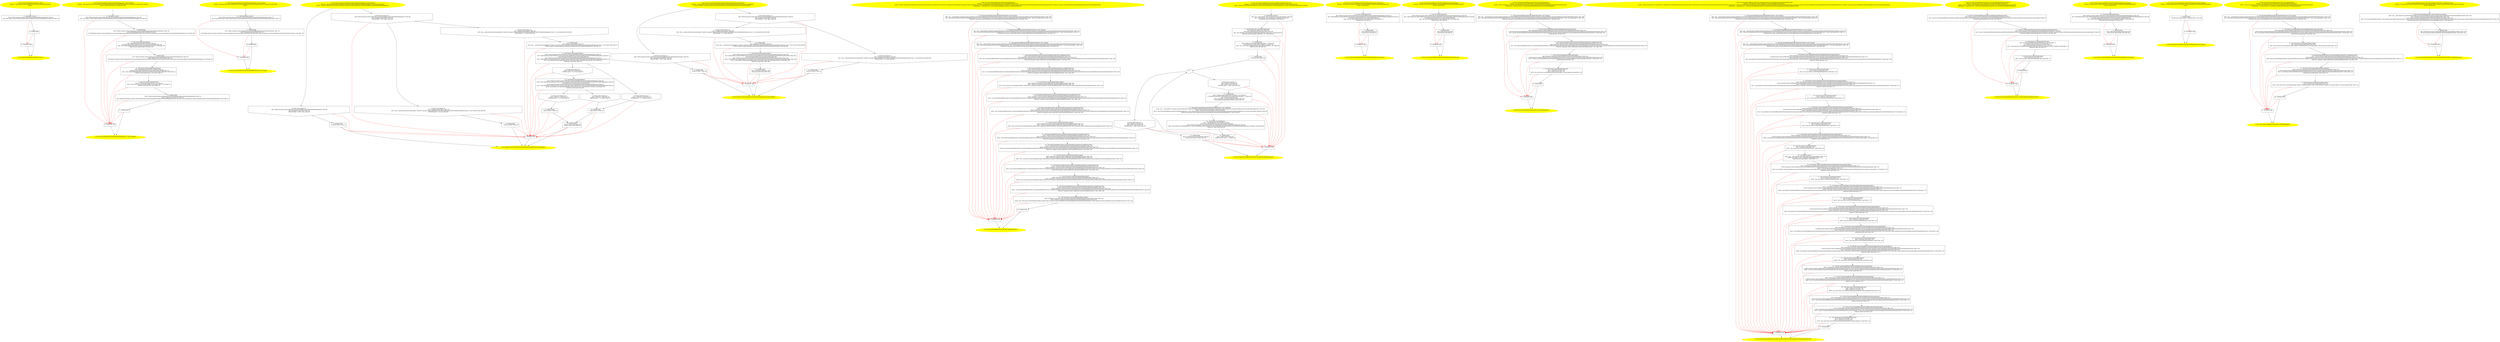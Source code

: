 /* @generated */
digraph cfg {
"org.junit.runner.notification.SynchronizedRunListenerTest.<init>().844a6821bf37444390bd9c441d206011_1" [label="1: Start SynchronizedRunListenerTest.<init>()\nFormals:  this:org.junit.runner.notification.SynchronizedRunListenerTest*\nLocals:  \n  " color=yellow style=filled]
	

	 "org.junit.runner.notification.SynchronizedRunListenerTest.<init>().844a6821bf37444390bd9c441d206011_1" -> "org.junit.runner.notification.SynchronizedRunListenerTest.<init>().844a6821bf37444390bd9c441d206011_4" ;
"org.junit.runner.notification.SynchronizedRunListenerTest.<init>().844a6821bf37444390bd9c441d206011_2" [label="2: Exit SynchronizedRunListenerTest.<init>() \n  " color=yellow style=filled]
	

"org.junit.runner.notification.SynchronizedRunListenerTest.<init>().844a6821bf37444390bd9c441d206011_3" [label="3:  exceptions sink \n  " shape="box"]
	

	 "org.junit.runner.notification.SynchronizedRunListenerTest.<init>().844a6821bf37444390bd9c441d206011_3" -> "org.junit.runner.notification.SynchronizedRunListenerTest.<init>().844a6821bf37444390bd9c441d206011_2" ;
"org.junit.runner.notification.SynchronizedRunListenerTest.<init>().844a6821bf37444390bd9c441d206011_4" [label="4:  Call Object.<init>() \n   n$0=*&this:org.junit.runner.notification.SynchronizedRunListenerTest* [line 21]\n  n$1=_fun_Object.<init>()(n$0:org.junit.runner.notification.SynchronizedRunListenerTest*) [line 21]\n " shape="box"]
	

	 "org.junit.runner.notification.SynchronizedRunListenerTest.<init>().844a6821bf37444390bd9c441d206011_4" -> "org.junit.runner.notification.SynchronizedRunListenerTest.<init>().844a6821bf37444390bd9c441d206011_5" ;
	 "org.junit.runner.notification.SynchronizedRunListenerTest.<init>().844a6821bf37444390bd9c441d206011_4" -> "org.junit.runner.notification.SynchronizedRunListenerTest.<init>().844a6821bf37444390bd9c441d206011_3" [color="red" ];
"org.junit.runner.notification.SynchronizedRunListenerTest.<init>().844a6821bf37444390bd9c441d206011_5" [label="5:  method_body \n  " shape="box"]
	

	 "org.junit.runner.notification.SynchronizedRunListenerTest.<init>().844a6821bf37444390bd9c441d206011_5" -> "org.junit.runner.notification.SynchronizedRunListenerTest.<init>().844a6821bf37444390bd9c441d206011_2" ;
	 "org.junit.runner.notification.SynchronizedRunListenerTest.<init>().844a6821bf37444390bd9c441d206011_5" -> "org.junit.runner.notification.SynchronizedRunListenerTest.<init>().844a6821bf37444390bd9c441d206011_3" [color="red" ];
"org.junit.runner.notification.SynchronizedRunListenerTest$MethodSignature.<init>(java.lang.reflect.M.3165ccb3190a55f74cc649ed43d15a1d_1" [label="1: Start SynchronizedRunListenerTest$MethodSignature.<init>(Method)\nFormals:  this:org.junit.runner.notification.SynchronizedRunListenerTest$MethodSignature* method:java.lang.reflect.Method*\nLocals:  $irvar2:void $irvar1:void $irvar0:void \n  " color=yellow style=filled]
	

	 "org.junit.runner.notification.SynchronizedRunListenerTest$MethodSignature.<init>(java.lang.reflect.M.3165ccb3190a55f74cc649ed43d15a1d_1" -> "org.junit.runner.notification.SynchronizedRunListenerTest$MethodSignature.<init>(java.lang.reflect.M.3165ccb3190a55f74cc649ed43d15a1d_4" ;
"org.junit.runner.notification.SynchronizedRunListenerTest$MethodSignature.<init>(java.lang.reflect.M.3165ccb3190a55f74cc649ed43d15a1d_2" [label="2: Exit SynchronizedRunListenerTest$MethodSignature.<init>(Method) \n  " color=yellow style=filled]
	

"org.junit.runner.notification.SynchronizedRunListenerTest$MethodSignature.<init>(java.lang.reflect.M.3165ccb3190a55f74cc649ed43d15a1d_3" [label="3:  exceptions sink \n  " shape="box"]
	

	 "org.junit.runner.notification.SynchronizedRunListenerTest$MethodSignature.<init>(java.lang.reflect.M.3165ccb3190a55f74cc649ed43d15a1d_3" -> "org.junit.runner.notification.SynchronizedRunListenerTest$MethodSignature.<init>(java.lang.reflect.M.3165ccb3190a55f74cc649ed43d15a1d_2" ;
"org.junit.runner.notification.SynchronizedRunListenerTest$MethodSignature.<init>(java.lang.reflect.M.3165ccb3190a55f74cc649ed43d15a1d_4" [label="4:  Call Object.<init>() \n   n$0=*&this:org.junit.runner.notification.SynchronizedRunListenerTest$MethodSignature* [line 28]\n  n$1=_fun_Object.<init>()(n$0:org.junit.runner.notification.SynchronizedRunListenerTest$MethodSignature*) [line 28]\n " shape="box"]
	

	 "org.junit.runner.notification.SynchronizedRunListenerTest$MethodSignature.<init>(java.lang.reflect.M.3165ccb3190a55f74cc649ed43d15a1d_4" -> "org.junit.runner.notification.SynchronizedRunListenerTest$MethodSignature.<init>(java.lang.reflect.M.3165ccb3190a55f74cc649ed43d15a1d_5" ;
	 "org.junit.runner.notification.SynchronizedRunListenerTest$MethodSignature.<init>(java.lang.reflect.M.3165ccb3190a55f74cc649ed43d15a1d_4" -> "org.junit.runner.notification.SynchronizedRunListenerTest$MethodSignature.<init>(java.lang.reflect.M.3165ccb3190a55f74cc649ed43d15a1d_3" [color="red" ];
"org.junit.runner.notification.SynchronizedRunListenerTest$MethodSignature.<init>(java.lang.reflect.M.3165ccb3190a55f74cc649ed43d15a1d_5" [label="5:  method_body \n   n$2=*&this:org.junit.runner.notification.SynchronizedRunListenerTest$MethodSignature* [line 29]\n  n$3=*&method:java.lang.reflect.Method* [line 29]\n  *n$2.fMethod:org.junit.runner.notification.SynchronizedRunListenerTest$MethodSignature(root org.junit.runner.notification.SynchronizedRunListenerTest$MethodSignature)=n$3 [line 29]\n " shape="box"]
	

	 "org.junit.runner.notification.SynchronizedRunListenerTest$MethodSignature.<init>(java.lang.reflect.M.3165ccb3190a55f74cc649ed43d15a1d_5" -> "org.junit.runner.notification.SynchronizedRunListenerTest$MethodSignature.<init>(java.lang.reflect.M.3165ccb3190a55f74cc649ed43d15a1d_6" ;
	 "org.junit.runner.notification.SynchronizedRunListenerTest$MethodSignature.<init>(java.lang.reflect.M.3165ccb3190a55f74cc649ed43d15a1d_5" -> "org.junit.runner.notification.SynchronizedRunListenerTest$MethodSignature.<init>(java.lang.reflect.M.3165ccb3190a55f74cc649ed43d15a1d_3" [color="red" ];
"org.junit.runner.notification.SynchronizedRunListenerTest$MethodSignature.<init>(java.lang.reflect.M.3165ccb3190a55f74cc649ed43d15a1d_6" [label="6:  Call String Method.getName() \n   n$4=*&method:java.lang.reflect.Method* [line 30]\n  _=*n$4:java.lang.reflect.Method*(root java.lang.reflect.Method) [line 30]\n  n$6=_fun_String Method.getName()(n$4:java.lang.reflect.Method*) virtual [line 30]\n  *&$irvar0:java.lang.String*=n$6 [line 30]\n " shape="box"]
	

	 "org.junit.runner.notification.SynchronizedRunListenerTest$MethodSignature.<init>(java.lang.reflect.M.3165ccb3190a55f74cc649ed43d15a1d_6" -> "org.junit.runner.notification.SynchronizedRunListenerTest$MethodSignature.<init>(java.lang.reflect.M.3165ccb3190a55f74cc649ed43d15a1d_7" ;
	 "org.junit.runner.notification.SynchronizedRunListenerTest$MethodSignature.<init>(java.lang.reflect.M.3165ccb3190a55f74cc649ed43d15a1d_6" -> "org.junit.runner.notification.SynchronizedRunListenerTest$MethodSignature.<init>(java.lang.reflect.M.3165ccb3190a55f74cc649ed43d15a1d_3" [color="red" ];
"org.junit.runner.notification.SynchronizedRunListenerTest$MethodSignature.<init>(java.lang.reflect.M.3165ccb3190a55f74cc649ed43d15a1d_7" [label="7:  method_body \n   n$7=*&this:org.junit.runner.notification.SynchronizedRunListenerTest$MethodSignature* [line 30]\n  n$8=*&$irvar0:java.lang.String* [line 30]\n  *n$7.fName:org.junit.runner.notification.SynchronizedRunListenerTest$MethodSignature(root org.junit.runner.notification.SynchronizedRunListenerTest$MethodSignature)=n$8 [line 30]\n " shape="box"]
	

	 "org.junit.runner.notification.SynchronizedRunListenerTest$MethodSignature.<init>(java.lang.reflect.M.3165ccb3190a55f74cc649ed43d15a1d_7" -> "org.junit.runner.notification.SynchronizedRunListenerTest$MethodSignature.<init>(java.lang.reflect.M.3165ccb3190a55f74cc649ed43d15a1d_8" ;
	 "org.junit.runner.notification.SynchronizedRunListenerTest$MethodSignature.<init>(java.lang.reflect.M.3165ccb3190a55f74cc649ed43d15a1d_7" -> "org.junit.runner.notification.SynchronizedRunListenerTest$MethodSignature.<init>(java.lang.reflect.M.3165ccb3190a55f74cc649ed43d15a1d_3" [color="red" ];
"org.junit.runner.notification.SynchronizedRunListenerTest$MethodSignature.<init>(java.lang.reflect.M.3165ccb3190a55f74cc649ed43d15a1d_8" [label="8:  Call Class[] Method.getParameterTypes() \n   n$9=*&method:java.lang.reflect.Method* [line 31]\n  _=*n$9:java.lang.reflect.Method*(root java.lang.reflect.Method) [line 31]\n  n$11=_fun_Class[] Method.getParameterTypes()(n$9:java.lang.reflect.Method*) virtual [line 31]\n  *&$irvar1:java.lang.Class*[_*_](*)=n$11 [line 31]\n " shape="box"]
	

	 "org.junit.runner.notification.SynchronizedRunListenerTest$MethodSignature.<init>(java.lang.reflect.M.3165ccb3190a55f74cc649ed43d15a1d_8" -> "org.junit.runner.notification.SynchronizedRunListenerTest$MethodSignature.<init>(java.lang.reflect.M.3165ccb3190a55f74cc649ed43d15a1d_9" ;
	 "org.junit.runner.notification.SynchronizedRunListenerTest$MethodSignature.<init>(java.lang.reflect.M.3165ccb3190a55f74cc649ed43d15a1d_8" -> "org.junit.runner.notification.SynchronizedRunListenerTest$MethodSignature.<init>(java.lang.reflect.M.3165ccb3190a55f74cc649ed43d15a1d_3" [color="red" ];
"org.junit.runner.notification.SynchronizedRunListenerTest$MethodSignature.<init>(java.lang.reflect.M.3165ccb3190a55f74cc649ed43d15a1d_9" [label="9:  Call List Arrays.asList(Object[]) \n   n$12=*&$irvar1:java.lang.Class*[_*_](*) [line 31]\n  n$13=_fun_List Arrays.asList(Object[])(n$12:java.lang.Class*[_*_](*)) [line 31]\n  *&$irvar2:java.util.List*=n$13 [line 31]\n " shape="box"]
	

	 "org.junit.runner.notification.SynchronizedRunListenerTest$MethodSignature.<init>(java.lang.reflect.M.3165ccb3190a55f74cc649ed43d15a1d_9" -> "org.junit.runner.notification.SynchronizedRunListenerTest$MethodSignature.<init>(java.lang.reflect.M.3165ccb3190a55f74cc649ed43d15a1d_10" ;
	 "org.junit.runner.notification.SynchronizedRunListenerTest$MethodSignature.<init>(java.lang.reflect.M.3165ccb3190a55f74cc649ed43d15a1d_9" -> "org.junit.runner.notification.SynchronizedRunListenerTest$MethodSignature.<init>(java.lang.reflect.M.3165ccb3190a55f74cc649ed43d15a1d_3" [color="red" ];
"org.junit.runner.notification.SynchronizedRunListenerTest$MethodSignature.<init>(java.lang.reflect.M.3165ccb3190a55f74cc649ed43d15a1d_10" [label="10:  method_body \n   n$14=*&this:org.junit.runner.notification.SynchronizedRunListenerTest$MethodSignature* [line 31]\n  n$15=*&$irvar2:java.util.List* [line 31]\n  *n$14.fParameterTypes:org.junit.runner.notification.SynchronizedRunListenerTest$MethodSignature(root org.junit.runner.notification.SynchronizedRunListenerTest$MethodSignature)=n$15 [line 31]\n " shape="box"]
	

	 "org.junit.runner.notification.SynchronizedRunListenerTest$MethodSignature.<init>(java.lang.reflect.M.3165ccb3190a55f74cc649ed43d15a1d_10" -> "org.junit.runner.notification.SynchronizedRunListenerTest$MethodSignature.<init>(java.lang.reflect.M.3165ccb3190a55f74cc649ed43d15a1d_11" ;
	 "org.junit.runner.notification.SynchronizedRunListenerTest$MethodSignature.<init>(java.lang.reflect.M.3165ccb3190a55f74cc649ed43d15a1d_10" -> "org.junit.runner.notification.SynchronizedRunListenerTest$MethodSignature.<init>(java.lang.reflect.M.3165ccb3190a55f74cc649ed43d15a1d_3" [color="red" ];
"org.junit.runner.notification.SynchronizedRunListenerTest$MethodSignature.<init>(java.lang.reflect.M.3165ccb3190a55f74cc649ed43d15a1d_11" [label="11:  method_body \n  " shape="box"]
	

	 "org.junit.runner.notification.SynchronizedRunListenerTest$MethodSignature.<init>(java.lang.reflect.M.3165ccb3190a55f74cc649ed43d15a1d_11" -> "org.junit.runner.notification.SynchronizedRunListenerTest$MethodSignature.<init>(java.lang.reflect.M.3165ccb3190a55f74cc649ed43d15a1d_2" ;
	 "org.junit.runner.notification.SynchronizedRunListenerTest$MethodSignature.<init>(java.lang.reflect.M.3165ccb3190a55f74cc649ed43d15a1d_11" -> "org.junit.runner.notification.SynchronizedRunListenerTest$MethodSignature.<init>(java.lang.reflect.M.3165ccb3190a55f74cc649ed43d15a1d_3" [color="red" ];
"org.junit.runner.notification.SynchronizedRunListenerTest$NamedListener.<init>(java.lang.String).cc9953c9986e27db1ea0ce97682a8349_1" [label="1: Start SynchronizedRunListenerTest$NamedListener.<init>(String)\nFormals:  this:org.junit.runner.notification.SynchronizedRunListenerTest$NamedListener* name:java.lang.String*\nLocals:  \n  " color=yellow style=filled]
	

	 "org.junit.runner.notification.SynchronizedRunListenerTest$NamedListener.<init>(java.lang.String).cc9953c9986e27db1ea0ce97682a8349_1" -> "org.junit.runner.notification.SynchronizedRunListenerTest$NamedListener.<init>(java.lang.String).cc9953c9986e27db1ea0ce97682a8349_4" ;
"org.junit.runner.notification.SynchronizedRunListenerTest$NamedListener.<init>(java.lang.String).cc9953c9986e27db1ea0ce97682a8349_2" [label="2: Exit SynchronizedRunListenerTest$NamedListener.<init>(String) \n  " color=yellow style=filled]
	

"org.junit.runner.notification.SynchronizedRunListenerTest$NamedListener.<init>(java.lang.String).cc9953c9986e27db1ea0ce97682a8349_3" [label="3:  exceptions sink \n  " shape="box"]
	

	 "org.junit.runner.notification.SynchronizedRunListenerTest$NamedListener.<init>(java.lang.String).cc9953c9986e27db1ea0ce97682a8349_3" -> "org.junit.runner.notification.SynchronizedRunListenerTest$NamedListener.<init>(java.lang.String).cc9953c9986e27db1ea0ce97682a8349_2" ;
"org.junit.runner.notification.SynchronizedRunListenerTest$NamedListener.<init>(java.lang.String).cc9953c9986e27db1ea0ce97682a8349_4" [label="4:  Call RunListener.<init>() \n   n$0=*&this:org.junit.runner.notification.SynchronizedRunListenerTest$NamedListener* [line 77]\n  n$1=_fun_RunListener.<init>()(n$0:org.junit.runner.notification.SynchronizedRunListenerTest$NamedListener*) [line 77]\n " shape="box"]
	

	 "org.junit.runner.notification.SynchronizedRunListenerTest$NamedListener.<init>(java.lang.String).cc9953c9986e27db1ea0ce97682a8349_4" -> "org.junit.runner.notification.SynchronizedRunListenerTest$NamedListener.<init>(java.lang.String).cc9953c9986e27db1ea0ce97682a8349_5" ;
	 "org.junit.runner.notification.SynchronizedRunListenerTest$NamedListener.<init>(java.lang.String).cc9953c9986e27db1ea0ce97682a8349_4" -> "org.junit.runner.notification.SynchronizedRunListenerTest$NamedListener.<init>(java.lang.String).cc9953c9986e27db1ea0ce97682a8349_3" [color="red" ];
"org.junit.runner.notification.SynchronizedRunListenerTest$NamedListener.<init>(java.lang.String).cc9953c9986e27db1ea0ce97682a8349_5" [label="5:  method_body \n   n$2=*&this:org.junit.runner.notification.SynchronizedRunListenerTest$NamedListener* [line 78]\n  n$3=*&name:java.lang.String* [line 78]\n  *n$2.fName:org.junit.runner.notification.SynchronizedRunListenerTest$NamedListener(root org.junit.runner.notification.SynchronizedRunListenerTest$NamedListener)=n$3 [line 78]\n " shape="box"]
	

	 "org.junit.runner.notification.SynchronizedRunListenerTest$NamedListener.<init>(java.lang.String).cc9953c9986e27db1ea0ce97682a8349_5" -> "org.junit.runner.notification.SynchronizedRunListenerTest$NamedListener.<init>(java.lang.String).cc9953c9986e27db1ea0ce97682a8349_6" ;
	 "org.junit.runner.notification.SynchronizedRunListenerTest$NamedListener.<init>(java.lang.String).cc9953c9986e27db1ea0ce97682a8349_5" -> "org.junit.runner.notification.SynchronizedRunListenerTest$NamedListener.<init>(java.lang.String).cc9953c9986e27db1ea0ce97682a8349_3" [color="red" ];
"org.junit.runner.notification.SynchronizedRunListenerTest$NamedListener.<init>(java.lang.String).cc9953c9986e27db1ea0ce97682a8349_6" [label="6:  method_body \n  " shape="box"]
	

	 "org.junit.runner.notification.SynchronizedRunListenerTest$NamedListener.<init>(java.lang.String).cc9953c9986e27db1ea0ce97682a8349_6" -> "org.junit.runner.notification.SynchronizedRunListenerTest$NamedListener.<init>(java.lang.String).cc9953c9986e27db1ea0ce97682a8349_2" ;
	 "org.junit.runner.notification.SynchronizedRunListenerTest$NamedListener.<init>(java.lang.String).cc9953c9986e27db1ea0ce97682a8349_6" -> "org.junit.runner.notification.SynchronizedRunListenerTest$NamedListener.<init>(java.lang.String).cc9953c9986e27db1ea0ce97682a8349_3" [color="red" ];
"org.junit.runner.notification.SynchronizedRunListenerTest$MethodSignature.equals(java.lang.Object):b.c0361c005ad1b1c5dbc20a64549fa3e8_1" [label="1: Start boolean SynchronizedRunListenerTest$MethodSignature.equals(Object)\nFormals:  this:org.junit.runner.notification.SynchronizedRunListenerTest$MethodSignature* obj:java.lang.Object*\nLocals:  $T0_56:void $irvar1:void $irvar0:void that:org.junit.runner.notification.SynchronizedRunListenerTest$MethodSignature* \n  " color=yellow style=filled]
	

	 "org.junit.runner.notification.SynchronizedRunListenerTest$MethodSignature.equals(java.lang.Object):b.c0361c005ad1b1c5dbc20a64549fa3e8_1" -> "org.junit.runner.notification.SynchronizedRunListenerTest$MethodSignature.equals(java.lang.Object):b.c0361c005ad1b1c5dbc20a64549fa3e8_4" ;
	 "org.junit.runner.notification.SynchronizedRunListenerTest$MethodSignature.equals(java.lang.Object):b.c0361c005ad1b1c5dbc20a64549fa3e8_1" -> "org.junit.runner.notification.SynchronizedRunListenerTest$MethodSignature.equals(java.lang.Object):b.c0361c005ad1b1c5dbc20a64549fa3e8_5" ;
"org.junit.runner.notification.SynchronizedRunListenerTest$MethodSignature.equals(java.lang.Object):b.c0361c005ad1b1c5dbc20a64549fa3e8_2" [label="2: Exit boolean SynchronizedRunListenerTest$MethodSignature.equals(Object) \n  " color=yellow style=filled]
	

"org.junit.runner.notification.SynchronizedRunListenerTest$MethodSignature.equals(java.lang.Object):b.c0361c005ad1b1c5dbc20a64549fa3e8_3" [label="3:  exceptions sink \n  " shape="box"]
	

	 "org.junit.runner.notification.SynchronizedRunListenerTest$MethodSignature.equals(java.lang.Object):b.c0361c005ad1b1c5dbc20a64549fa3e8_3" -> "org.junit.runner.notification.SynchronizedRunListenerTest$MethodSignature.equals(java.lang.Object):b.c0361c005ad1b1c5dbc20a64549fa3e8_2" ;
"org.junit.runner.notification.SynchronizedRunListenerTest$MethodSignature.equals(java.lang.Object):b.c0361c005ad1b1c5dbc20a64549fa3e8_4" [label="4: Prune (true branch, if) \n   n$0=*&this:org.junit.runner.notification.SynchronizedRunListenerTest$MethodSignature* [line 46]\n  n$1=*&obj:java.lang.Object* [line 46]\n  PRUNE(!(n$0 != n$1), true); [line 46]\n " shape="invhouse"]
	

	 "org.junit.runner.notification.SynchronizedRunListenerTest$MethodSignature.equals(java.lang.Object):b.c0361c005ad1b1c5dbc20a64549fa3e8_4" -> "org.junit.runner.notification.SynchronizedRunListenerTest$MethodSignature.equals(java.lang.Object):b.c0361c005ad1b1c5dbc20a64549fa3e8_6" ;
	 "org.junit.runner.notification.SynchronizedRunListenerTest$MethodSignature.equals(java.lang.Object):b.c0361c005ad1b1c5dbc20a64549fa3e8_4" -> "org.junit.runner.notification.SynchronizedRunListenerTest$MethodSignature.equals(java.lang.Object):b.c0361c005ad1b1c5dbc20a64549fa3e8_3" [color="red" ];
"org.junit.runner.notification.SynchronizedRunListenerTest$MethodSignature.equals(java.lang.Object):b.c0361c005ad1b1c5dbc20a64549fa3e8_5" [label="5: Prune (false branch, if) \n   n$0=*&this:org.junit.runner.notification.SynchronizedRunListenerTest$MethodSignature* [line 46]\n  n$1=*&obj:java.lang.Object* [line 46]\n  PRUNE((n$0 != n$1), false); [line 46]\n " shape="invhouse"]
	

	 "org.junit.runner.notification.SynchronizedRunListenerTest$MethodSignature.equals(java.lang.Object):b.c0361c005ad1b1c5dbc20a64549fa3e8_5" -> "org.junit.runner.notification.SynchronizedRunListenerTest$MethodSignature.equals(java.lang.Object):b.c0361c005ad1b1c5dbc20a64549fa3e8_7" ;
	 "org.junit.runner.notification.SynchronizedRunListenerTest$MethodSignature.equals(java.lang.Object):b.c0361c005ad1b1c5dbc20a64549fa3e8_5" -> "org.junit.runner.notification.SynchronizedRunListenerTest$MethodSignature.equals(java.lang.Object):b.c0361c005ad1b1c5dbc20a64549fa3e8_8" ;
	 "org.junit.runner.notification.SynchronizedRunListenerTest$MethodSignature.equals(java.lang.Object):b.c0361c005ad1b1c5dbc20a64549fa3e8_5" -> "org.junit.runner.notification.SynchronizedRunListenerTest$MethodSignature.equals(java.lang.Object):b.c0361c005ad1b1c5dbc20a64549fa3e8_3" [color="red" ];
"org.junit.runner.notification.SynchronizedRunListenerTest$MethodSignature.equals(java.lang.Object):b.c0361c005ad1b1c5dbc20a64549fa3e8_6" [label="6:  method_body \n   *&return:_Bool=1 [line 47]\n " shape="box"]
	

	 "org.junit.runner.notification.SynchronizedRunListenerTest$MethodSignature.equals(java.lang.Object):b.c0361c005ad1b1c5dbc20a64549fa3e8_6" -> "org.junit.runner.notification.SynchronizedRunListenerTest$MethodSignature.equals(java.lang.Object):b.c0361c005ad1b1c5dbc20a64549fa3e8_2" ;
	 "org.junit.runner.notification.SynchronizedRunListenerTest$MethodSignature.equals(java.lang.Object):b.c0361c005ad1b1c5dbc20a64549fa3e8_6" -> "org.junit.runner.notification.SynchronizedRunListenerTest$MethodSignature.equals(java.lang.Object):b.c0361c005ad1b1c5dbc20a64549fa3e8_3" [color="red" ];
"org.junit.runner.notification.SynchronizedRunListenerTest$MethodSignature.equals(java.lang.Object):b.c0361c005ad1b1c5dbc20a64549fa3e8_7" [label="7: Prune (true branch, if) \n   n$2=*&obj:java.lang.Object* [line 49]\n  n$3=_fun___instanceof(n$2:java.lang.Object*,sizeof(t=org.junit.runner.notification.SynchronizedRunListenerTest$MethodSignature;sub_t=( sub )(instof)):void) [line 49]\n  PRUNE(!(n$3 != 0), true); [line 49]\n " shape="invhouse"]
	

	 "org.junit.runner.notification.SynchronizedRunListenerTest$MethodSignature.equals(java.lang.Object):b.c0361c005ad1b1c5dbc20a64549fa3e8_7" -> "org.junit.runner.notification.SynchronizedRunListenerTest$MethodSignature.equals(java.lang.Object):b.c0361c005ad1b1c5dbc20a64549fa3e8_9" ;
	 "org.junit.runner.notification.SynchronizedRunListenerTest$MethodSignature.equals(java.lang.Object):b.c0361c005ad1b1c5dbc20a64549fa3e8_7" -> "org.junit.runner.notification.SynchronizedRunListenerTest$MethodSignature.equals(java.lang.Object):b.c0361c005ad1b1c5dbc20a64549fa3e8_3" [color="red" ];
"org.junit.runner.notification.SynchronizedRunListenerTest$MethodSignature.equals(java.lang.Object):b.c0361c005ad1b1c5dbc20a64549fa3e8_8" [label="8: Prune (false branch, if) \n   n$2=*&obj:java.lang.Object* [line 49]\n  n$3=_fun___instanceof(n$2:java.lang.Object*,sizeof(t=org.junit.runner.notification.SynchronizedRunListenerTest$MethodSignature;sub_t=( sub )(instof)):void) [line 49]\n  PRUNE((n$3 != 0), false); [line 49]\n " shape="invhouse"]
	

	 "org.junit.runner.notification.SynchronizedRunListenerTest$MethodSignature.equals(java.lang.Object):b.c0361c005ad1b1c5dbc20a64549fa3e8_8" -> "org.junit.runner.notification.SynchronizedRunListenerTest$MethodSignature.equals(java.lang.Object):b.c0361c005ad1b1c5dbc20a64549fa3e8_10" ;
	 "org.junit.runner.notification.SynchronizedRunListenerTest$MethodSignature.equals(java.lang.Object):b.c0361c005ad1b1c5dbc20a64549fa3e8_8" -> "org.junit.runner.notification.SynchronizedRunListenerTest$MethodSignature.equals(java.lang.Object):b.c0361c005ad1b1c5dbc20a64549fa3e8_3" [color="red" ];
"org.junit.runner.notification.SynchronizedRunListenerTest$MethodSignature.equals(java.lang.Object):b.c0361c005ad1b1c5dbc20a64549fa3e8_9" [label="9:  method_body \n   *&return:_Bool=0 [line 50]\n " shape="box"]
	

	 "org.junit.runner.notification.SynchronizedRunListenerTest$MethodSignature.equals(java.lang.Object):b.c0361c005ad1b1c5dbc20a64549fa3e8_9" -> "org.junit.runner.notification.SynchronizedRunListenerTest$MethodSignature.equals(java.lang.Object):b.c0361c005ad1b1c5dbc20a64549fa3e8_2" ;
	 "org.junit.runner.notification.SynchronizedRunListenerTest$MethodSignature.equals(java.lang.Object):b.c0361c005ad1b1c5dbc20a64549fa3e8_9" -> "org.junit.runner.notification.SynchronizedRunListenerTest$MethodSignature.equals(java.lang.Object):b.c0361c005ad1b1c5dbc20a64549fa3e8_3" [color="red" ];
"org.junit.runner.notification.SynchronizedRunListenerTest$MethodSignature.equals(java.lang.Object):b.c0361c005ad1b1c5dbc20a64549fa3e8_10" [label="10:  method_body \n   n$4=*&obj:java.lang.Object* [line 52]\n  n$5=_fun___cast(n$4:java.lang.Object*,sizeof(t=org.junit.runner.notification.SynchronizedRunListenerTest$MethodSignature;sub_t=( sub )(cast)):void) [line 52]\n  *&that:org.junit.runner.notification.SynchronizedRunListenerTest$MethodSignature*=n$5 [line 52]\n " shape="box"]
	

	 "org.junit.runner.notification.SynchronizedRunListenerTest$MethodSignature.equals(java.lang.Object):b.c0361c005ad1b1c5dbc20a64549fa3e8_10" -> "org.junit.runner.notification.SynchronizedRunListenerTest$MethodSignature.equals(java.lang.Object):b.c0361c005ad1b1c5dbc20a64549fa3e8_11" ;
	 "org.junit.runner.notification.SynchronizedRunListenerTest$MethodSignature.equals(java.lang.Object):b.c0361c005ad1b1c5dbc20a64549fa3e8_10" -> "org.junit.runner.notification.SynchronizedRunListenerTest$MethodSignature.equals(java.lang.Object):b.c0361c005ad1b1c5dbc20a64549fa3e8_3" [color="red" ];
"org.junit.runner.notification.SynchronizedRunListenerTest$MethodSignature.equals(java.lang.Object):b.c0361c005ad1b1c5dbc20a64549fa3e8_11" [label="11:  Call boolean String.equals(Object) \n   n$6=*&this:org.junit.runner.notification.SynchronizedRunListenerTest$MethodSignature* [line 53]\n  n$7=*n$6.fName:java.lang.String*(root org.junit.runner.notification.SynchronizedRunListenerTest$MethodSignature) [line 53]\n  _=*n$7:java.lang.String*(root java.lang.String) [line 53]\n  n$9=*&that:org.junit.runner.notification.SynchronizedRunListenerTest$MethodSignature* [line 53]\n  n$10=*n$9.fName:java.lang.String*(root org.junit.runner.notification.SynchronizedRunListenerTest$MethodSignature) [line 53]\n  n$11=_fun_boolean String.equals(Object)(n$7:java.lang.String*,n$10:java.lang.String*) virtual [line 53]\n  *&$irvar0:_Bool=n$11 [line 53]\n " shape="box"]
	

	 "org.junit.runner.notification.SynchronizedRunListenerTest$MethodSignature.equals(java.lang.Object):b.c0361c005ad1b1c5dbc20a64549fa3e8_11" -> "org.junit.runner.notification.SynchronizedRunListenerTest$MethodSignature.equals(java.lang.Object):b.c0361c005ad1b1c5dbc20a64549fa3e8_12" ;
	 "org.junit.runner.notification.SynchronizedRunListenerTest$MethodSignature.equals(java.lang.Object):b.c0361c005ad1b1c5dbc20a64549fa3e8_11" -> "org.junit.runner.notification.SynchronizedRunListenerTest$MethodSignature.equals(java.lang.Object):b.c0361c005ad1b1c5dbc20a64549fa3e8_13" ;
	 "org.junit.runner.notification.SynchronizedRunListenerTest$MethodSignature.equals(java.lang.Object):b.c0361c005ad1b1c5dbc20a64549fa3e8_11" -> "org.junit.runner.notification.SynchronizedRunListenerTest$MethodSignature.equals(java.lang.Object):b.c0361c005ad1b1c5dbc20a64549fa3e8_3" [color="red" ];
"org.junit.runner.notification.SynchronizedRunListenerTest$MethodSignature.equals(java.lang.Object):b.c0361c005ad1b1c5dbc20a64549fa3e8_12" [label="12: Prune (true branch, if) \n   n$12=*&$irvar0:_Bool [line 53]\n  PRUNE(!(n$12 == 0), true); [line 53]\n " shape="invhouse"]
	

	 "org.junit.runner.notification.SynchronizedRunListenerTest$MethodSignature.equals(java.lang.Object):b.c0361c005ad1b1c5dbc20a64549fa3e8_12" -> "org.junit.runner.notification.SynchronizedRunListenerTest$MethodSignature.equals(java.lang.Object):b.c0361c005ad1b1c5dbc20a64549fa3e8_14" ;
	 "org.junit.runner.notification.SynchronizedRunListenerTest$MethodSignature.equals(java.lang.Object):b.c0361c005ad1b1c5dbc20a64549fa3e8_12" -> "org.junit.runner.notification.SynchronizedRunListenerTest$MethodSignature.equals(java.lang.Object):b.c0361c005ad1b1c5dbc20a64549fa3e8_3" [color="red" ];
"org.junit.runner.notification.SynchronizedRunListenerTest$MethodSignature.equals(java.lang.Object):b.c0361c005ad1b1c5dbc20a64549fa3e8_13" [label="13: Prune (false branch, if) \n   n$12=*&$irvar0:_Bool [line 53]\n  PRUNE((n$12 == 0), false); [line 53]\n " shape="invhouse"]
	

	 "org.junit.runner.notification.SynchronizedRunListenerTest$MethodSignature.equals(java.lang.Object):b.c0361c005ad1b1c5dbc20a64549fa3e8_13" -> "org.junit.runner.notification.SynchronizedRunListenerTest$MethodSignature.equals(java.lang.Object):b.c0361c005ad1b1c5dbc20a64549fa3e8_18" ;
	 "org.junit.runner.notification.SynchronizedRunListenerTest$MethodSignature.equals(java.lang.Object):b.c0361c005ad1b1c5dbc20a64549fa3e8_13" -> "org.junit.runner.notification.SynchronizedRunListenerTest$MethodSignature.equals(java.lang.Object):b.c0361c005ad1b1c5dbc20a64549fa3e8_3" [color="red" ];
"org.junit.runner.notification.SynchronizedRunListenerTest$MethodSignature.equals(java.lang.Object):b.c0361c005ad1b1c5dbc20a64549fa3e8_14" [label="14:  Call boolean List.equals(Object) \n   n$13=*&this:org.junit.runner.notification.SynchronizedRunListenerTest$MethodSignature* [line 53]\n  n$14=*n$13.fParameterTypes:java.util.List*(root org.junit.runner.notification.SynchronizedRunListenerTest$MethodSignature) [line 53]\n  _=*n$14:java.util.List*(root java.util.List) [line 53]\n  n$16=*&that:org.junit.runner.notification.SynchronizedRunListenerTest$MethodSignature* [line 53]\n  n$17=*n$16.fParameterTypes:java.util.List*(root org.junit.runner.notification.SynchronizedRunListenerTest$MethodSignature) [line 53]\n  n$18=_fun_boolean List.equals(Object)(n$14:java.util.List*,n$17:java.util.List*) interface virtual [line 53]\n  *&$irvar1:_Bool=n$18 [line 53]\n " shape="box"]
	

	 "org.junit.runner.notification.SynchronizedRunListenerTest$MethodSignature.equals(java.lang.Object):b.c0361c005ad1b1c5dbc20a64549fa3e8_14" -> "org.junit.runner.notification.SynchronizedRunListenerTest$MethodSignature.equals(java.lang.Object):b.c0361c005ad1b1c5dbc20a64549fa3e8_15" ;
	 "org.junit.runner.notification.SynchronizedRunListenerTest$MethodSignature.equals(java.lang.Object):b.c0361c005ad1b1c5dbc20a64549fa3e8_14" -> "org.junit.runner.notification.SynchronizedRunListenerTest$MethodSignature.equals(java.lang.Object):b.c0361c005ad1b1c5dbc20a64549fa3e8_16" ;
	 "org.junit.runner.notification.SynchronizedRunListenerTest$MethodSignature.equals(java.lang.Object):b.c0361c005ad1b1c5dbc20a64549fa3e8_14" -> "org.junit.runner.notification.SynchronizedRunListenerTest$MethodSignature.equals(java.lang.Object):b.c0361c005ad1b1c5dbc20a64549fa3e8_3" [color="red" ];
"org.junit.runner.notification.SynchronizedRunListenerTest$MethodSignature.equals(java.lang.Object):b.c0361c005ad1b1c5dbc20a64549fa3e8_15" [label="15: Prune (true branch, if) \n   n$19=*&$irvar1:_Bool [line 53]\n  PRUNE(!(n$19 == 0), true); [line 53]\n " shape="invhouse"]
	

	 "org.junit.runner.notification.SynchronizedRunListenerTest$MethodSignature.equals(java.lang.Object):b.c0361c005ad1b1c5dbc20a64549fa3e8_15" -> "org.junit.runner.notification.SynchronizedRunListenerTest$MethodSignature.equals(java.lang.Object):b.c0361c005ad1b1c5dbc20a64549fa3e8_17" ;
	 "org.junit.runner.notification.SynchronizedRunListenerTest$MethodSignature.equals(java.lang.Object):b.c0361c005ad1b1c5dbc20a64549fa3e8_15" -> "org.junit.runner.notification.SynchronizedRunListenerTest$MethodSignature.equals(java.lang.Object):b.c0361c005ad1b1c5dbc20a64549fa3e8_3" [color="red" ];
"org.junit.runner.notification.SynchronizedRunListenerTest$MethodSignature.equals(java.lang.Object):b.c0361c005ad1b1c5dbc20a64549fa3e8_16" [label="16: Prune (false branch, if) \n   n$19=*&$irvar1:_Bool [line 53]\n  PRUNE((n$19 == 0), false); [line 53]\n " shape="invhouse"]
	

	 "org.junit.runner.notification.SynchronizedRunListenerTest$MethodSignature.equals(java.lang.Object):b.c0361c005ad1b1c5dbc20a64549fa3e8_16" -> "org.junit.runner.notification.SynchronizedRunListenerTest$MethodSignature.equals(java.lang.Object):b.c0361c005ad1b1c5dbc20a64549fa3e8_18" ;
	 "org.junit.runner.notification.SynchronizedRunListenerTest$MethodSignature.equals(java.lang.Object):b.c0361c005ad1b1c5dbc20a64549fa3e8_16" -> "org.junit.runner.notification.SynchronizedRunListenerTest$MethodSignature.equals(java.lang.Object):b.c0361c005ad1b1c5dbc20a64549fa3e8_3" [color="red" ];
"org.junit.runner.notification.SynchronizedRunListenerTest$MethodSignature.equals(java.lang.Object):b.c0361c005ad1b1c5dbc20a64549fa3e8_17" [label="17:  method_body \n   *&$T0_56:int=1 [line 53]\n " shape="box"]
	

	 "org.junit.runner.notification.SynchronizedRunListenerTest$MethodSignature.equals(java.lang.Object):b.c0361c005ad1b1c5dbc20a64549fa3e8_17" -> "org.junit.runner.notification.SynchronizedRunListenerTest$MethodSignature.equals(java.lang.Object):b.c0361c005ad1b1c5dbc20a64549fa3e8_19" ;
	 "org.junit.runner.notification.SynchronizedRunListenerTest$MethodSignature.equals(java.lang.Object):b.c0361c005ad1b1c5dbc20a64549fa3e8_17" -> "org.junit.runner.notification.SynchronizedRunListenerTest$MethodSignature.equals(java.lang.Object):b.c0361c005ad1b1c5dbc20a64549fa3e8_3" [color="red" ];
"org.junit.runner.notification.SynchronizedRunListenerTest$MethodSignature.equals(java.lang.Object):b.c0361c005ad1b1c5dbc20a64549fa3e8_18" [label="18:  method_body \n   *&$T0_56:int=0 [line 53]\n " shape="box"]
	

	 "org.junit.runner.notification.SynchronizedRunListenerTest$MethodSignature.equals(java.lang.Object):b.c0361c005ad1b1c5dbc20a64549fa3e8_18" -> "org.junit.runner.notification.SynchronizedRunListenerTest$MethodSignature.equals(java.lang.Object):b.c0361c005ad1b1c5dbc20a64549fa3e8_19" ;
	 "org.junit.runner.notification.SynchronizedRunListenerTest$MethodSignature.equals(java.lang.Object):b.c0361c005ad1b1c5dbc20a64549fa3e8_18" -> "org.junit.runner.notification.SynchronizedRunListenerTest$MethodSignature.equals(java.lang.Object):b.c0361c005ad1b1c5dbc20a64549fa3e8_3" [color="red" ];
"org.junit.runner.notification.SynchronizedRunListenerTest$MethodSignature.equals(java.lang.Object):b.c0361c005ad1b1c5dbc20a64549fa3e8_19" [label="19:  method_body \n   n$20=*&$T0_56:int [line 53]\n  *&return:_Bool=n$20 [line 53]\n " shape="box"]
	

	 "org.junit.runner.notification.SynchronizedRunListenerTest$MethodSignature.equals(java.lang.Object):b.c0361c005ad1b1c5dbc20a64549fa3e8_19" -> "org.junit.runner.notification.SynchronizedRunListenerTest$MethodSignature.equals(java.lang.Object):b.c0361c005ad1b1c5dbc20a64549fa3e8_2" ;
	 "org.junit.runner.notification.SynchronizedRunListenerTest$MethodSignature.equals(java.lang.Object):b.c0361c005ad1b1c5dbc20a64549fa3e8_19" -> "org.junit.runner.notification.SynchronizedRunListenerTest$MethodSignature.equals(java.lang.Object):b.c0361c005ad1b1c5dbc20a64549fa3e8_3" [color="red" ];
"org.junit.runner.notification.SynchronizedRunListenerTest$NamedListener.equals(java.lang.Object):boo.872ef5cab213ba7946f523b1a0358c3c_1" [label="1: Start boolean SynchronizedRunListenerTest$NamedListener.equals(Object)\nFormals:  this:org.junit.runner.notification.SynchronizedRunListenerTest$NamedListener* obj:java.lang.Object*\nLocals:  $irvar0:void that:org.junit.runner.notification.SynchronizedRunListenerTest$NamedListener* \n  " color=yellow style=filled]
	

	 "org.junit.runner.notification.SynchronizedRunListenerTest$NamedListener.equals(java.lang.Object):boo.872ef5cab213ba7946f523b1a0358c3c_1" -> "org.junit.runner.notification.SynchronizedRunListenerTest$NamedListener.equals(java.lang.Object):boo.872ef5cab213ba7946f523b1a0358c3c_4" ;
	 "org.junit.runner.notification.SynchronizedRunListenerTest$NamedListener.equals(java.lang.Object):boo.872ef5cab213ba7946f523b1a0358c3c_1" -> "org.junit.runner.notification.SynchronizedRunListenerTest$NamedListener.equals(java.lang.Object):boo.872ef5cab213ba7946f523b1a0358c3c_5" ;
"org.junit.runner.notification.SynchronizedRunListenerTest$NamedListener.equals(java.lang.Object):boo.872ef5cab213ba7946f523b1a0358c3c_2" [label="2: Exit boolean SynchronizedRunListenerTest$NamedListener.equals(Object) \n  " color=yellow style=filled]
	

"org.junit.runner.notification.SynchronizedRunListenerTest$NamedListener.equals(java.lang.Object):boo.872ef5cab213ba7946f523b1a0358c3c_3" [label="3:  exceptions sink \n  " shape="box"]
	

	 "org.junit.runner.notification.SynchronizedRunListenerTest$NamedListener.equals(java.lang.Object):boo.872ef5cab213ba7946f523b1a0358c3c_3" -> "org.junit.runner.notification.SynchronizedRunListenerTest$NamedListener.equals(java.lang.Object):boo.872ef5cab213ba7946f523b1a0358c3c_2" ;
"org.junit.runner.notification.SynchronizedRunListenerTest$NamedListener.equals(java.lang.Object):boo.872ef5cab213ba7946f523b1a0358c3c_4" [label="4: Prune (true branch, if) \n   n$0=*&this:org.junit.runner.notification.SynchronizedRunListenerTest$NamedListener* [line 93]\n  n$1=*&obj:java.lang.Object* [line 93]\n  PRUNE(!(n$0 != n$1), true); [line 93]\n " shape="invhouse"]
	

	 "org.junit.runner.notification.SynchronizedRunListenerTest$NamedListener.equals(java.lang.Object):boo.872ef5cab213ba7946f523b1a0358c3c_4" -> "org.junit.runner.notification.SynchronizedRunListenerTest$NamedListener.equals(java.lang.Object):boo.872ef5cab213ba7946f523b1a0358c3c_6" ;
	 "org.junit.runner.notification.SynchronizedRunListenerTest$NamedListener.equals(java.lang.Object):boo.872ef5cab213ba7946f523b1a0358c3c_4" -> "org.junit.runner.notification.SynchronizedRunListenerTest$NamedListener.equals(java.lang.Object):boo.872ef5cab213ba7946f523b1a0358c3c_3" [color="red" ];
"org.junit.runner.notification.SynchronizedRunListenerTest$NamedListener.equals(java.lang.Object):boo.872ef5cab213ba7946f523b1a0358c3c_5" [label="5: Prune (false branch, if) \n   n$0=*&this:org.junit.runner.notification.SynchronizedRunListenerTest$NamedListener* [line 93]\n  n$1=*&obj:java.lang.Object* [line 93]\n  PRUNE((n$0 != n$1), false); [line 93]\n " shape="invhouse"]
	

	 "org.junit.runner.notification.SynchronizedRunListenerTest$NamedListener.equals(java.lang.Object):boo.872ef5cab213ba7946f523b1a0358c3c_5" -> "org.junit.runner.notification.SynchronizedRunListenerTest$NamedListener.equals(java.lang.Object):boo.872ef5cab213ba7946f523b1a0358c3c_7" ;
	 "org.junit.runner.notification.SynchronizedRunListenerTest$NamedListener.equals(java.lang.Object):boo.872ef5cab213ba7946f523b1a0358c3c_5" -> "org.junit.runner.notification.SynchronizedRunListenerTest$NamedListener.equals(java.lang.Object):boo.872ef5cab213ba7946f523b1a0358c3c_8" ;
	 "org.junit.runner.notification.SynchronizedRunListenerTest$NamedListener.equals(java.lang.Object):boo.872ef5cab213ba7946f523b1a0358c3c_5" -> "org.junit.runner.notification.SynchronizedRunListenerTest$NamedListener.equals(java.lang.Object):boo.872ef5cab213ba7946f523b1a0358c3c_3" [color="red" ];
"org.junit.runner.notification.SynchronizedRunListenerTest$NamedListener.equals(java.lang.Object):boo.872ef5cab213ba7946f523b1a0358c3c_6" [label="6:  method_body \n   *&return:_Bool=1 [line 94]\n " shape="box"]
	

	 "org.junit.runner.notification.SynchronizedRunListenerTest$NamedListener.equals(java.lang.Object):boo.872ef5cab213ba7946f523b1a0358c3c_6" -> "org.junit.runner.notification.SynchronizedRunListenerTest$NamedListener.equals(java.lang.Object):boo.872ef5cab213ba7946f523b1a0358c3c_2" ;
	 "org.junit.runner.notification.SynchronizedRunListenerTest$NamedListener.equals(java.lang.Object):boo.872ef5cab213ba7946f523b1a0358c3c_6" -> "org.junit.runner.notification.SynchronizedRunListenerTest$NamedListener.equals(java.lang.Object):boo.872ef5cab213ba7946f523b1a0358c3c_3" [color="red" ];
"org.junit.runner.notification.SynchronizedRunListenerTest$NamedListener.equals(java.lang.Object):boo.872ef5cab213ba7946f523b1a0358c3c_7" [label="7: Prune (true branch, if) \n   n$2=*&obj:java.lang.Object* [line 96]\n  n$3=_fun___instanceof(n$2:java.lang.Object*,sizeof(t=org.junit.runner.notification.SynchronizedRunListenerTest$NamedListener;sub_t=( sub )(instof)):void) [line 96]\n  PRUNE(!(n$3 != 0), true); [line 96]\n " shape="invhouse"]
	

	 "org.junit.runner.notification.SynchronizedRunListenerTest$NamedListener.equals(java.lang.Object):boo.872ef5cab213ba7946f523b1a0358c3c_7" -> "org.junit.runner.notification.SynchronizedRunListenerTest$NamedListener.equals(java.lang.Object):boo.872ef5cab213ba7946f523b1a0358c3c_9" ;
	 "org.junit.runner.notification.SynchronizedRunListenerTest$NamedListener.equals(java.lang.Object):boo.872ef5cab213ba7946f523b1a0358c3c_7" -> "org.junit.runner.notification.SynchronizedRunListenerTest$NamedListener.equals(java.lang.Object):boo.872ef5cab213ba7946f523b1a0358c3c_3" [color="red" ];
"org.junit.runner.notification.SynchronizedRunListenerTest$NamedListener.equals(java.lang.Object):boo.872ef5cab213ba7946f523b1a0358c3c_8" [label="8: Prune (false branch, if) \n   n$2=*&obj:java.lang.Object* [line 96]\n  n$3=_fun___instanceof(n$2:java.lang.Object*,sizeof(t=org.junit.runner.notification.SynchronizedRunListenerTest$NamedListener;sub_t=( sub )(instof)):void) [line 96]\n  PRUNE((n$3 != 0), false); [line 96]\n " shape="invhouse"]
	

	 "org.junit.runner.notification.SynchronizedRunListenerTest$NamedListener.equals(java.lang.Object):boo.872ef5cab213ba7946f523b1a0358c3c_8" -> "org.junit.runner.notification.SynchronizedRunListenerTest$NamedListener.equals(java.lang.Object):boo.872ef5cab213ba7946f523b1a0358c3c_10" ;
	 "org.junit.runner.notification.SynchronizedRunListenerTest$NamedListener.equals(java.lang.Object):boo.872ef5cab213ba7946f523b1a0358c3c_8" -> "org.junit.runner.notification.SynchronizedRunListenerTest$NamedListener.equals(java.lang.Object):boo.872ef5cab213ba7946f523b1a0358c3c_3" [color="red" ];
"org.junit.runner.notification.SynchronizedRunListenerTest$NamedListener.equals(java.lang.Object):boo.872ef5cab213ba7946f523b1a0358c3c_9" [label="9:  method_body \n   *&return:_Bool=0 [line 97]\n " shape="box"]
	

	 "org.junit.runner.notification.SynchronizedRunListenerTest$NamedListener.equals(java.lang.Object):boo.872ef5cab213ba7946f523b1a0358c3c_9" -> "org.junit.runner.notification.SynchronizedRunListenerTest$NamedListener.equals(java.lang.Object):boo.872ef5cab213ba7946f523b1a0358c3c_2" ;
	 "org.junit.runner.notification.SynchronizedRunListenerTest$NamedListener.equals(java.lang.Object):boo.872ef5cab213ba7946f523b1a0358c3c_9" -> "org.junit.runner.notification.SynchronizedRunListenerTest$NamedListener.equals(java.lang.Object):boo.872ef5cab213ba7946f523b1a0358c3c_3" [color="red" ];
"org.junit.runner.notification.SynchronizedRunListenerTest$NamedListener.equals(java.lang.Object):boo.872ef5cab213ba7946f523b1a0358c3c_10" [label="10:  method_body \n   n$4=*&obj:java.lang.Object* [line 99]\n  n$5=_fun___cast(n$4:java.lang.Object*,sizeof(t=org.junit.runner.notification.SynchronizedRunListenerTest$NamedListener;sub_t=( sub )(cast)):void) [line 99]\n  *&that:org.junit.runner.notification.SynchronizedRunListenerTest$NamedListener*=n$5 [line 99]\n " shape="box"]
	

	 "org.junit.runner.notification.SynchronizedRunListenerTest$NamedListener.equals(java.lang.Object):boo.872ef5cab213ba7946f523b1a0358c3c_10" -> "org.junit.runner.notification.SynchronizedRunListenerTest$NamedListener.equals(java.lang.Object):boo.872ef5cab213ba7946f523b1a0358c3c_11" ;
	 "org.junit.runner.notification.SynchronizedRunListenerTest$NamedListener.equals(java.lang.Object):boo.872ef5cab213ba7946f523b1a0358c3c_10" -> "org.junit.runner.notification.SynchronizedRunListenerTest$NamedListener.equals(java.lang.Object):boo.872ef5cab213ba7946f523b1a0358c3c_3" [color="red" ];
"org.junit.runner.notification.SynchronizedRunListenerTest$NamedListener.equals(java.lang.Object):boo.872ef5cab213ba7946f523b1a0358c3c_11" [label="11:  Call boolean String.equals(Object) \n   n$6=*&this:org.junit.runner.notification.SynchronizedRunListenerTest$NamedListener* [line 100]\n  n$7=*n$6.fName:java.lang.String*(root org.junit.runner.notification.SynchronizedRunListenerTest$NamedListener) [line 100]\n  _=*n$7:java.lang.String*(root java.lang.String) [line 100]\n  n$9=*&that:org.junit.runner.notification.SynchronizedRunListenerTest$NamedListener* [line 100]\n  n$10=*n$9.fName:java.lang.String*(root org.junit.runner.notification.SynchronizedRunListenerTest$NamedListener) [line 100]\n  n$11=_fun_boolean String.equals(Object)(n$7:java.lang.String*,n$10:java.lang.String*) virtual [line 100]\n  *&$irvar0:_Bool=n$11 [line 100]\n " shape="box"]
	

	 "org.junit.runner.notification.SynchronizedRunListenerTest$NamedListener.equals(java.lang.Object):boo.872ef5cab213ba7946f523b1a0358c3c_11" -> "org.junit.runner.notification.SynchronizedRunListenerTest$NamedListener.equals(java.lang.Object):boo.872ef5cab213ba7946f523b1a0358c3c_12" ;
	 "org.junit.runner.notification.SynchronizedRunListenerTest$NamedListener.equals(java.lang.Object):boo.872ef5cab213ba7946f523b1a0358c3c_11" -> "org.junit.runner.notification.SynchronizedRunListenerTest$NamedListener.equals(java.lang.Object):boo.872ef5cab213ba7946f523b1a0358c3c_3" [color="red" ];
"org.junit.runner.notification.SynchronizedRunListenerTest$NamedListener.equals(java.lang.Object):boo.872ef5cab213ba7946f523b1a0358c3c_12" [label="12:  method_body \n   n$12=*&$irvar0:_Bool [line 100]\n  *&return:_Bool=n$12 [line 100]\n " shape="box"]
	

	 "org.junit.runner.notification.SynchronizedRunListenerTest$NamedListener.equals(java.lang.Object):boo.872ef5cab213ba7946f523b1a0358c3c_12" -> "org.junit.runner.notification.SynchronizedRunListenerTest$NamedListener.equals(java.lang.Object):boo.872ef5cab213ba7946f523b1a0358c3c_2" ;
	 "org.junit.runner.notification.SynchronizedRunListenerTest$NamedListener.equals(java.lang.Object):boo.872ef5cab213ba7946f523b1a0358c3c_12" -> "org.junit.runner.notification.SynchronizedRunListenerTest$NamedListener.equals(java.lang.Object):boo.872ef5cab213ba7946f523b1a0358c3c_3" [color="red" ];
"org.junit.runner.notification.SynchronizedRunListenerTest.equalsDelegates():void.e4d5556875d18ed570afc52dec531b4a_1" [label="1: Start void SynchronizedRunListenerTest.equalsDelegates()\nFormals:  this:org.junit.runner.notification.SynchronizedRunListenerTest*\nLocals:  $irvar7:void $irvar6:void $irvar5:void $irvar4:void $irvar3:void $irvar2:void $irvar1:void $irvar0:void listener3:org.junit.runner.notification.SynchronizedRunListenerTest$NamedListener* listener2:org.junit.runner.notification.SynchronizedRunListenerTest$NamedListener* listener1:org.junit.runner.notification.SynchronizedRunListenerTest$NamedListener*\nAnnotation: <_org.junit.Test> void SynchronizedRunListenerTest.equalsDelegates()() \n  " color=yellow style=filled]
	

	 "org.junit.runner.notification.SynchronizedRunListenerTest.equalsDelegates():void.e4d5556875d18ed570afc52dec531b4a_1" -> "org.junit.runner.notification.SynchronizedRunListenerTest.equalsDelegates():void.e4d5556875d18ed570afc52dec531b4a_4" ;
"org.junit.runner.notification.SynchronizedRunListenerTest.equalsDelegates():void.e4d5556875d18ed570afc52dec531b4a_2" [label="2: Exit void SynchronizedRunListenerTest.equalsDelegates() \n  " color=yellow style=filled]
	

"org.junit.runner.notification.SynchronizedRunListenerTest.equalsDelegates():void.e4d5556875d18ed570afc52dec531b4a_3" [label="3:  exceptions sink \n  " shape="box"]
	

	 "org.junit.runner.notification.SynchronizedRunListenerTest.equalsDelegates():void.e4d5556875d18ed570afc52dec531b4a_3" -> "org.junit.runner.notification.SynchronizedRunListenerTest.equalsDelegates():void.e4d5556875d18ed570afc52dec531b4a_2" ;
"org.junit.runner.notification.SynchronizedRunListenerTest.equalsDelegates():void.e4d5556875d18ed570afc52dec531b4a_4" [label="4:  Call SynchronizedRunListenerTest$NamedListener.<init>(String) \n   n$0=_fun___new(sizeof(t=org.junit.runner.notification.SynchronizedRunListenerTest$NamedListener):org.junit.runner.notification.SynchronizedRunListenerTest$NamedListener*) [line 136]\n  n$1=_fun_SynchronizedRunListenerTest$NamedListener.<init>(String)(n$0:org.junit.runner.notification.SynchronizedRunListenerTest$NamedListener*,\"blue\":java.lang.Object*) [line 136]\n  *&listener1:org.junit.runner.notification.SynchronizedRunListenerTest$NamedListener*=n$0 [line 136]\n " shape="box"]
	

	 "org.junit.runner.notification.SynchronizedRunListenerTest.equalsDelegates():void.e4d5556875d18ed570afc52dec531b4a_4" -> "org.junit.runner.notification.SynchronizedRunListenerTest.equalsDelegates():void.e4d5556875d18ed570afc52dec531b4a_5" ;
	 "org.junit.runner.notification.SynchronizedRunListenerTest.equalsDelegates():void.e4d5556875d18ed570afc52dec531b4a_4" -> "org.junit.runner.notification.SynchronizedRunListenerTest.equalsDelegates():void.e4d5556875d18ed570afc52dec531b4a_3" [color="red" ];
"org.junit.runner.notification.SynchronizedRunListenerTest.equalsDelegates():void.e4d5556875d18ed570afc52dec531b4a_5" [label="5:  Call SynchronizedRunListenerTest$NamedListener.<init>(String) \n   n$2=_fun___new(sizeof(t=org.junit.runner.notification.SynchronizedRunListenerTest$NamedListener):org.junit.runner.notification.SynchronizedRunListenerTest$NamedListener*) [line 137]\n  n$3=_fun_SynchronizedRunListenerTest$NamedListener.<init>(String)(n$2:org.junit.runner.notification.SynchronizedRunListenerTest$NamedListener*,\"blue\":java.lang.Object*) [line 137]\n  *&listener2:org.junit.runner.notification.SynchronizedRunListenerTest$NamedListener*=n$2 [line 137]\n " shape="box"]
	

	 "org.junit.runner.notification.SynchronizedRunListenerTest.equalsDelegates():void.e4d5556875d18ed570afc52dec531b4a_5" -> "org.junit.runner.notification.SynchronizedRunListenerTest.equalsDelegates():void.e4d5556875d18ed570afc52dec531b4a_6" ;
	 "org.junit.runner.notification.SynchronizedRunListenerTest.equalsDelegates():void.e4d5556875d18ed570afc52dec531b4a_5" -> "org.junit.runner.notification.SynchronizedRunListenerTest.equalsDelegates():void.e4d5556875d18ed570afc52dec531b4a_3" [color="red" ];
"org.junit.runner.notification.SynchronizedRunListenerTest.equalsDelegates():void.e4d5556875d18ed570afc52dec531b4a_6" [label="6:  Call SynchronizedRunListenerTest$NamedListener.<init>(String) \n   n$4=_fun___new(sizeof(t=org.junit.runner.notification.SynchronizedRunListenerTest$NamedListener):org.junit.runner.notification.SynchronizedRunListenerTest$NamedListener*) [line 138]\n  n$5=_fun_SynchronizedRunListenerTest$NamedListener.<init>(String)(n$4:org.junit.runner.notification.SynchronizedRunListenerTest$NamedListener*,\"red\":java.lang.Object*) [line 138]\n  *&listener3:org.junit.runner.notification.SynchronizedRunListenerTest$NamedListener*=n$4 [line 138]\n " shape="box"]
	

	 "org.junit.runner.notification.SynchronizedRunListenerTest.equalsDelegates():void.e4d5556875d18ed570afc52dec531b4a_6" -> "org.junit.runner.notification.SynchronizedRunListenerTest.equalsDelegates():void.e4d5556875d18ed570afc52dec531b4a_7" ;
	 "org.junit.runner.notification.SynchronizedRunListenerTest.equalsDelegates():void.e4d5556875d18ed570afc52dec531b4a_6" -> "org.junit.runner.notification.SynchronizedRunListenerTest.equalsDelegates():void.e4d5556875d18ed570afc52dec531b4a_3" [color="red" ];
"org.junit.runner.notification.SynchronizedRunListenerTest.equalsDelegates():void.e4d5556875d18ed570afc52dec531b4a_7" [label="7:  Call SynchronizedRunListener SynchronizedRunListenerTest.wrap(RunListener) \n   n$6=*&this:org.junit.runner.notification.SynchronizedRunListenerTest* [line 140]\n  n$7=*&listener1:org.junit.runner.notification.SynchronizedRunListenerTest$NamedListener* [line 140]\n  n$8=_fun_SynchronizedRunListener SynchronizedRunListenerTest.wrap(RunListener)(n$6:org.junit.runner.notification.SynchronizedRunListenerTest*,n$7:org.junit.runner.notification.SynchronizedRunListenerTest$NamedListener*) [line 140]\n  *&$irvar0:org.junit.runner.notification.SynchronizedRunListener*=n$8 [line 140]\n " shape="box"]
	

	 "org.junit.runner.notification.SynchronizedRunListenerTest.equalsDelegates():void.e4d5556875d18ed570afc52dec531b4a_7" -> "org.junit.runner.notification.SynchronizedRunListenerTest.equalsDelegates():void.e4d5556875d18ed570afc52dec531b4a_8" ;
	 "org.junit.runner.notification.SynchronizedRunListenerTest.equalsDelegates():void.e4d5556875d18ed570afc52dec531b4a_7" -> "org.junit.runner.notification.SynchronizedRunListenerTest.equalsDelegates():void.e4d5556875d18ed570afc52dec531b4a_3" [color="red" ];
"org.junit.runner.notification.SynchronizedRunListenerTest.equalsDelegates():void.e4d5556875d18ed570afc52dec531b4a_8" [label="8:  Call SynchronizedRunListener SynchronizedRunListenerTest.wrap(RunListener) \n   n$9=*&this:org.junit.runner.notification.SynchronizedRunListenerTest* [line 140]\n  n$10=*&listener1:org.junit.runner.notification.SynchronizedRunListenerTest$NamedListener* [line 140]\n  n$11=_fun_SynchronizedRunListener SynchronizedRunListenerTest.wrap(RunListener)(n$9:org.junit.runner.notification.SynchronizedRunListenerTest*,n$10:org.junit.runner.notification.SynchronizedRunListenerTest$NamedListener*) [line 140]\n  *&$irvar1:org.junit.runner.notification.SynchronizedRunListener*=n$11 [line 140]\n " shape="box"]
	

	 "org.junit.runner.notification.SynchronizedRunListenerTest.equalsDelegates():void.e4d5556875d18ed570afc52dec531b4a_8" -> "org.junit.runner.notification.SynchronizedRunListenerTest.equalsDelegates():void.e4d5556875d18ed570afc52dec531b4a_9" ;
	 "org.junit.runner.notification.SynchronizedRunListenerTest.equalsDelegates():void.e4d5556875d18ed570afc52dec531b4a_8" -> "org.junit.runner.notification.SynchronizedRunListenerTest.equalsDelegates():void.e4d5556875d18ed570afc52dec531b4a_3" [color="red" ];
"org.junit.runner.notification.SynchronizedRunListenerTest.equalsDelegates():void.e4d5556875d18ed570afc52dec531b4a_9" [label="9:  Call void Assert.assertEquals(Object,Object) \n   n$12=*&$irvar0:org.junit.runner.notification.SynchronizedRunListener* [line 140]\n  n$13=*&$irvar1:org.junit.runner.notification.SynchronizedRunListener* [line 140]\n  n$14=_fun_void Assert.assertEquals(Object,Object)(n$12:org.junit.runner.notification.SynchronizedRunListener*,n$13:org.junit.runner.notification.SynchronizedRunListener*) [line 140]\n " shape="box"]
	

	 "org.junit.runner.notification.SynchronizedRunListenerTest.equalsDelegates():void.e4d5556875d18ed570afc52dec531b4a_9" -> "org.junit.runner.notification.SynchronizedRunListenerTest.equalsDelegates():void.e4d5556875d18ed570afc52dec531b4a_10" ;
	 "org.junit.runner.notification.SynchronizedRunListenerTest.equalsDelegates():void.e4d5556875d18ed570afc52dec531b4a_9" -> "org.junit.runner.notification.SynchronizedRunListenerTest.equalsDelegates():void.e4d5556875d18ed570afc52dec531b4a_3" [color="red" ];
"org.junit.runner.notification.SynchronizedRunListenerTest.equalsDelegates():void.e4d5556875d18ed570afc52dec531b4a_10" [label="10:  Call SynchronizedRunListener SynchronizedRunListenerTest.wrap(RunListener) \n   n$15=*&this:org.junit.runner.notification.SynchronizedRunListenerTest* [line 141]\n  n$16=*&listener1:org.junit.runner.notification.SynchronizedRunListenerTest$NamedListener* [line 141]\n  n$17=_fun_SynchronizedRunListener SynchronizedRunListenerTest.wrap(RunListener)(n$15:org.junit.runner.notification.SynchronizedRunListenerTest*,n$16:org.junit.runner.notification.SynchronizedRunListenerTest$NamedListener*) [line 141]\n  *&$irvar2:org.junit.runner.notification.SynchronizedRunListener*=n$17 [line 141]\n " shape="box"]
	

	 "org.junit.runner.notification.SynchronizedRunListenerTest.equalsDelegates():void.e4d5556875d18ed570afc52dec531b4a_10" -> "org.junit.runner.notification.SynchronizedRunListenerTest.equalsDelegates():void.e4d5556875d18ed570afc52dec531b4a_11" ;
	 "org.junit.runner.notification.SynchronizedRunListenerTest.equalsDelegates():void.e4d5556875d18ed570afc52dec531b4a_10" -> "org.junit.runner.notification.SynchronizedRunListenerTest.equalsDelegates():void.e4d5556875d18ed570afc52dec531b4a_3" [color="red" ];
"org.junit.runner.notification.SynchronizedRunListenerTest.equalsDelegates():void.e4d5556875d18ed570afc52dec531b4a_11" [label="11:  Call SynchronizedRunListener SynchronizedRunListenerTest.wrap(RunListener) \n   n$18=*&this:org.junit.runner.notification.SynchronizedRunListenerTest* [line 141]\n  n$19=*&listener2:org.junit.runner.notification.SynchronizedRunListenerTest$NamedListener* [line 141]\n  n$20=_fun_SynchronizedRunListener SynchronizedRunListenerTest.wrap(RunListener)(n$18:org.junit.runner.notification.SynchronizedRunListenerTest*,n$19:org.junit.runner.notification.SynchronizedRunListenerTest$NamedListener*) [line 141]\n  *&$irvar3:org.junit.runner.notification.SynchronizedRunListener*=n$20 [line 141]\n " shape="box"]
	

	 "org.junit.runner.notification.SynchronizedRunListenerTest.equalsDelegates():void.e4d5556875d18ed570afc52dec531b4a_11" -> "org.junit.runner.notification.SynchronizedRunListenerTest.equalsDelegates():void.e4d5556875d18ed570afc52dec531b4a_12" ;
	 "org.junit.runner.notification.SynchronizedRunListenerTest.equalsDelegates():void.e4d5556875d18ed570afc52dec531b4a_11" -> "org.junit.runner.notification.SynchronizedRunListenerTest.equalsDelegates():void.e4d5556875d18ed570afc52dec531b4a_3" [color="red" ];
"org.junit.runner.notification.SynchronizedRunListenerTest.equalsDelegates():void.e4d5556875d18ed570afc52dec531b4a_12" [label="12:  Call void Assert.assertEquals(Object,Object) \n   n$21=*&$irvar2:org.junit.runner.notification.SynchronizedRunListener* [line 141]\n  n$22=*&$irvar3:org.junit.runner.notification.SynchronizedRunListener* [line 141]\n  n$23=_fun_void Assert.assertEquals(Object,Object)(n$21:org.junit.runner.notification.SynchronizedRunListener*,n$22:org.junit.runner.notification.SynchronizedRunListener*) [line 141]\n " shape="box"]
	

	 "org.junit.runner.notification.SynchronizedRunListenerTest.equalsDelegates():void.e4d5556875d18ed570afc52dec531b4a_12" -> "org.junit.runner.notification.SynchronizedRunListenerTest.equalsDelegates():void.e4d5556875d18ed570afc52dec531b4a_13" ;
	 "org.junit.runner.notification.SynchronizedRunListenerTest.equalsDelegates():void.e4d5556875d18ed570afc52dec531b4a_12" -> "org.junit.runner.notification.SynchronizedRunListenerTest.equalsDelegates():void.e4d5556875d18ed570afc52dec531b4a_3" [color="red" ];
"org.junit.runner.notification.SynchronizedRunListenerTest.equalsDelegates():void.e4d5556875d18ed570afc52dec531b4a_13" [label="13:  Call SynchronizedRunListener SynchronizedRunListenerTest.wrap(RunListener) \n   n$24=*&this:org.junit.runner.notification.SynchronizedRunListenerTest* [line 142]\n  n$25=*&listener1:org.junit.runner.notification.SynchronizedRunListenerTest$NamedListener* [line 142]\n  n$26=_fun_SynchronizedRunListener SynchronizedRunListenerTest.wrap(RunListener)(n$24:org.junit.runner.notification.SynchronizedRunListenerTest*,n$25:org.junit.runner.notification.SynchronizedRunListenerTest$NamedListener*) [line 142]\n  *&$irvar4:org.junit.runner.notification.SynchronizedRunListener*=n$26 [line 142]\n " shape="box"]
	

	 "org.junit.runner.notification.SynchronizedRunListenerTest.equalsDelegates():void.e4d5556875d18ed570afc52dec531b4a_13" -> "org.junit.runner.notification.SynchronizedRunListenerTest.equalsDelegates():void.e4d5556875d18ed570afc52dec531b4a_14" ;
	 "org.junit.runner.notification.SynchronizedRunListenerTest.equalsDelegates():void.e4d5556875d18ed570afc52dec531b4a_13" -> "org.junit.runner.notification.SynchronizedRunListenerTest.equalsDelegates():void.e4d5556875d18ed570afc52dec531b4a_3" [color="red" ];
"org.junit.runner.notification.SynchronizedRunListenerTest.equalsDelegates():void.e4d5556875d18ed570afc52dec531b4a_14" [label="14:  Call SynchronizedRunListener SynchronizedRunListenerTest.wrap(RunListener) \n   n$27=*&this:org.junit.runner.notification.SynchronizedRunListenerTest* [line 142]\n  n$28=*&listener3:org.junit.runner.notification.SynchronizedRunListenerTest$NamedListener* [line 142]\n  n$29=_fun_SynchronizedRunListener SynchronizedRunListenerTest.wrap(RunListener)(n$27:org.junit.runner.notification.SynchronizedRunListenerTest*,n$28:org.junit.runner.notification.SynchronizedRunListenerTest$NamedListener*) [line 142]\n  *&$irvar5:org.junit.runner.notification.SynchronizedRunListener*=n$29 [line 142]\n " shape="box"]
	

	 "org.junit.runner.notification.SynchronizedRunListenerTest.equalsDelegates():void.e4d5556875d18ed570afc52dec531b4a_14" -> "org.junit.runner.notification.SynchronizedRunListenerTest.equalsDelegates():void.e4d5556875d18ed570afc52dec531b4a_15" ;
	 "org.junit.runner.notification.SynchronizedRunListenerTest.equalsDelegates():void.e4d5556875d18ed570afc52dec531b4a_14" -> "org.junit.runner.notification.SynchronizedRunListenerTest.equalsDelegates():void.e4d5556875d18ed570afc52dec531b4a_3" [color="red" ];
"org.junit.runner.notification.SynchronizedRunListenerTest.equalsDelegates():void.e4d5556875d18ed570afc52dec531b4a_15" [label="15:  Call void Assert.assertNotEquals(Object,Object) \n   n$30=*&$irvar4:org.junit.runner.notification.SynchronizedRunListener* [line 142]\n  n$31=*&$irvar5:org.junit.runner.notification.SynchronizedRunListener* [line 142]\n  n$32=_fun_void Assert.assertNotEquals(Object,Object)(n$30:org.junit.runner.notification.SynchronizedRunListener*,n$31:org.junit.runner.notification.SynchronizedRunListener*) [line 142]\n " shape="box"]
	

	 "org.junit.runner.notification.SynchronizedRunListenerTest.equalsDelegates():void.e4d5556875d18ed570afc52dec531b4a_15" -> "org.junit.runner.notification.SynchronizedRunListenerTest.equalsDelegates():void.e4d5556875d18ed570afc52dec531b4a_16" ;
	 "org.junit.runner.notification.SynchronizedRunListenerTest.equalsDelegates():void.e4d5556875d18ed570afc52dec531b4a_15" -> "org.junit.runner.notification.SynchronizedRunListenerTest.equalsDelegates():void.e4d5556875d18ed570afc52dec531b4a_3" [color="red" ];
"org.junit.runner.notification.SynchronizedRunListenerTest.equalsDelegates():void.e4d5556875d18ed570afc52dec531b4a_16" [label="16:  Call SynchronizedRunListener SynchronizedRunListenerTest.wrap(RunListener) \n   n$33=*&this:org.junit.runner.notification.SynchronizedRunListenerTest* [line 143]\n  n$34=*&listener1:org.junit.runner.notification.SynchronizedRunListenerTest$NamedListener* [line 143]\n  n$35=_fun_SynchronizedRunListener SynchronizedRunListenerTest.wrap(RunListener)(n$33:org.junit.runner.notification.SynchronizedRunListenerTest*,n$34:org.junit.runner.notification.SynchronizedRunListenerTest$NamedListener*) [line 143]\n  *&$irvar6:org.junit.runner.notification.SynchronizedRunListener*=n$35 [line 143]\n " shape="box"]
	

	 "org.junit.runner.notification.SynchronizedRunListenerTest.equalsDelegates():void.e4d5556875d18ed570afc52dec531b4a_16" -> "org.junit.runner.notification.SynchronizedRunListenerTest.equalsDelegates():void.e4d5556875d18ed570afc52dec531b4a_17" ;
	 "org.junit.runner.notification.SynchronizedRunListenerTest.equalsDelegates():void.e4d5556875d18ed570afc52dec531b4a_16" -> "org.junit.runner.notification.SynchronizedRunListenerTest.equalsDelegates():void.e4d5556875d18ed570afc52dec531b4a_3" [color="red" ];
"org.junit.runner.notification.SynchronizedRunListenerTest.equalsDelegates():void.e4d5556875d18ed570afc52dec531b4a_17" [label="17:  Call void Assert.assertNotEquals(Object,Object) \n   n$36=*&$irvar6:org.junit.runner.notification.SynchronizedRunListener* [line 143]\n  n$37=*&listener1:org.junit.runner.notification.SynchronizedRunListenerTest$NamedListener* [line 143]\n  n$38=_fun_void Assert.assertNotEquals(Object,Object)(n$36:org.junit.runner.notification.SynchronizedRunListener*,n$37:org.junit.runner.notification.SynchronizedRunListenerTest$NamedListener*) [line 143]\n " shape="box"]
	

	 "org.junit.runner.notification.SynchronizedRunListenerTest.equalsDelegates():void.e4d5556875d18ed570afc52dec531b4a_17" -> "org.junit.runner.notification.SynchronizedRunListenerTest.equalsDelegates():void.e4d5556875d18ed570afc52dec531b4a_18" ;
	 "org.junit.runner.notification.SynchronizedRunListenerTest.equalsDelegates():void.e4d5556875d18ed570afc52dec531b4a_17" -> "org.junit.runner.notification.SynchronizedRunListenerTest.equalsDelegates():void.e4d5556875d18ed570afc52dec531b4a_3" [color="red" ];
"org.junit.runner.notification.SynchronizedRunListenerTest.equalsDelegates():void.e4d5556875d18ed570afc52dec531b4a_18" [label="18:  Call SynchronizedRunListener SynchronizedRunListenerTest.wrap(RunListener) \n   n$39=*&this:org.junit.runner.notification.SynchronizedRunListenerTest* [line 144]\n  n$40=*&listener1:org.junit.runner.notification.SynchronizedRunListenerTest$NamedListener* [line 144]\n  n$41=_fun_SynchronizedRunListener SynchronizedRunListenerTest.wrap(RunListener)(n$39:org.junit.runner.notification.SynchronizedRunListenerTest*,n$40:org.junit.runner.notification.SynchronizedRunListenerTest$NamedListener*) [line 144]\n  *&$irvar7:org.junit.runner.notification.SynchronizedRunListener*=n$41 [line 144]\n " shape="box"]
	

	 "org.junit.runner.notification.SynchronizedRunListenerTest.equalsDelegates():void.e4d5556875d18ed570afc52dec531b4a_18" -> "org.junit.runner.notification.SynchronizedRunListenerTest.equalsDelegates():void.e4d5556875d18ed570afc52dec531b4a_19" ;
	 "org.junit.runner.notification.SynchronizedRunListenerTest.equalsDelegates():void.e4d5556875d18ed570afc52dec531b4a_18" -> "org.junit.runner.notification.SynchronizedRunListenerTest.equalsDelegates():void.e4d5556875d18ed570afc52dec531b4a_3" [color="red" ];
"org.junit.runner.notification.SynchronizedRunListenerTest.equalsDelegates():void.e4d5556875d18ed570afc52dec531b4a_19" [label="19:  Call void Assert.assertNotEquals(Object,Object) \n   n$42=*&listener1:org.junit.runner.notification.SynchronizedRunListenerTest$NamedListener* [line 144]\n  n$43=*&$irvar7:org.junit.runner.notification.SynchronizedRunListener* [line 144]\n  n$44=_fun_void Assert.assertNotEquals(Object,Object)(n$42:org.junit.runner.notification.SynchronizedRunListenerTest$NamedListener*,n$43:org.junit.runner.notification.SynchronizedRunListener*) [line 144]\n " shape="box"]
	

	 "org.junit.runner.notification.SynchronizedRunListenerTest.equalsDelegates():void.e4d5556875d18ed570afc52dec531b4a_19" -> "org.junit.runner.notification.SynchronizedRunListenerTest.equalsDelegates():void.e4d5556875d18ed570afc52dec531b4a_20" ;
	 "org.junit.runner.notification.SynchronizedRunListenerTest.equalsDelegates():void.e4d5556875d18ed570afc52dec531b4a_19" -> "org.junit.runner.notification.SynchronizedRunListenerTest.equalsDelegates():void.e4d5556875d18ed570afc52dec531b4a_3" [color="red" ];
"org.junit.runner.notification.SynchronizedRunListenerTest.equalsDelegates():void.e4d5556875d18ed570afc52dec531b4a_20" [label="20:  method_body \n  " shape="box"]
	

	 "org.junit.runner.notification.SynchronizedRunListenerTest.equalsDelegates():void.e4d5556875d18ed570afc52dec531b4a_20" -> "org.junit.runner.notification.SynchronizedRunListenerTest.equalsDelegates():void.e4d5556875d18ed570afc52dec531b4a_2" ;
	 "org.junit.runner.notification.SynchronizedRunListenerTest.equalsDelegates():void.e4d5556875d18ed570afc52dec531b4a_20" -> "org.junit.runner.notification.SynchronizedRunListenerTest.equalsDelegates():void.e4d5556875d18ed570afc52dec531b4a_3" [color="red" ];
"org.junit.runner.notification.SynchronizedRunListenerTest.getAllDeclaredMethods(java.lang.Class):jav.cdac4790aed71953c8fb35a518faa71b_1" [label="1: Start Set SynchronizedRunListenerTest.getAllDeclaredMethods(Class)\nFormals:  this:org.junit.runner.notification.SynchronizedRunListenerTest* type:java.lang.Class*\nLocals:  $irvar1:void $irvar0:void $bcvar5:void $bcvar4:void $bcvar3:void methods:java.util.Set* method:java.lang.reflect.Method* \n  " color=yellow style=filled]
	

	 "org.junit.runner.notification.SynchronizedRunListenerTest.getAllDeclaredMethods(java.lang.Class):jav.cdac4790aed71953c8fb35a518faa71b_1" -> "org.junit.runner.notification.SynchronizedRunListenerTest.getAllDeclaredMethods(java.lang.Class):jav.cdac4790aed71953c8fb35a518faa71b_4" ;
"org.junit.runner.notification.SynchronizedRunListenerTest.getAllDeclaredMethods(java.lang.Class):jav.cdac4790aed71953c8fb35a518faa71b_2" [label="2: Exit Set SynchronizedRunListenerTest.getAllDeclaredMethods(Class) \n  " color=yellow style=filled]
	

"org.junit.runner.notification.SynchronizedRunListenerTest.getAllDeclaredMethods(java.lang.Class):jav.cdac4790aed71953c8fb35a518faa71b_3" [label="3:  exceptions sink \n  " shape="box"]
	

	 "org.junit.runner.notification.SynchronizedRunListenerTest.getAllDeclaredMethods(java.lang.Class):jav.cdac4790aed71953c8fb35a518faa71b_3" -> "org.junit.runner.notification.SynchronizedRunListenerTest.getAllDeclaredMethods(java.lang.Class):jav.cdac4790aed71953c8fb35a518faa71b_2" ;
"org.junit.runner.notification.SynchronizedRunListenerTest.getAllDeclaredMethods(java.lang.Class):jav.cdac4790aed71953c8fb35a518faa71b_4" [label="4:  Call HashSet.<init>() \n   n$0=_fun___new(sizeof(t=java.util.HashSet):java.util.HashSet*) [line 58]\n  n$1=_fun_HashSet.<init>()(n$0:java.util.HashSet*) [line 58]\n  *&methods:java.util.HashSet*=n$0 [line 58]\n " shape="box"]
	

	 "org.junit.runner.notification.SynchronizedRunListenerTest.getAllDeclaredMethods(java.lang.Class):jav.cdac4790aed71953c8fb35a518faa71b_4" -> "org.junit.runner.notification.SynchronizedRunListenerTest.getAllDeclaredMethods(java.lang.Class):jav.cdac4790aed71953c8fb35a518faa71b_5" ;
	 "org.junit.runner.notification.SynchronizedRunListenerTest.getAllDeclaredMethods(java.lang.Class):jav.cdac4790aed71953c8fb35a518faa71b_4" -> "org.junit.runner.notification.SynchronizedRunListenerTest.getAllDeclaredMethods(java.lang.Class):jav.cdac4790aed71953c8fb35a518faa71b_3" [color="red" ];
"org.junit.runner.notification.SynchronizedRunListenerTest.getAllDeclaredMethods(java.lang.Class):jav.cdac4790aed71953c8fb35a518faa71b_5" [label="5:  Call Method[] Class.getDeclaredMethods() \n   n$2=*&type:java.lang.Class* [line 59]\n  _=*n$2:java.lang.Class*(root java.lang.Class) [line 59]\n  n$4=_fun_Method[] Class.getDeclaredMethods()(n$2:java.lang.Class*) virtual [line 59]\n  *&$bcvar3:java.lang.reflect.Method*[_*_](*)=n$4 [line 59]\n " shape="box"]
	

	 "org.junit.runner.notification.SynchronizedRunListenerTest.getAllDeclaredMethods(java.lang.Class):jav.cdac4790aed71953c8fb35a518faa71b_5" -> "org.junit.runner.notification.SynchronizedRunListenerTest.getAllDeclaredMethods(java.lang.Class):jav.cdac4790aed71953c8fb35a518faa71b_6" ;
	 "org.junit.runner.notification.SynchronizedRunListenerTest.getAllDeclaredMethods(java.lang.Class):jav.cdac4790aed71953c8fb35a518faa71b_5" -> "org.junit.runner.notification.SynchronizedRunListenerTest.getAllDeclaredMethods(java.lang.Class):jav.cdac4790aed71953c8fb35a518faa71b_3" [color="red" ];
"org.junit.runner.notification.SynchronizedRunListenerTest.getAllDeclaredMethods(java.lang.Class):jav.cdac4790aed71953c8fb35a518faa71b_6" [label="6:  method_body \n   n$5=*&$bcvar3:java.lang.reflect.Method*[_*_](*) [line 59]\n  _=*n$5:int(root java.lang.reflect.Method*[_*_]) [line 59]\n  n$7=_fun___get_array_length(n$5:java.lang.reflect.Method*[_*_](*)) [line 59]\n  *&$bcvar4:int=n$7 [line 59]\n " shape="box"]
	

	 "org.junit.runner.notification.SynchronizedRunListenerTest.getAllDeclaredMethods(java.lang.Class):jav.cdac4790aed71953c8fb35a518faa71b_6" -> "org.junit.runner.notification.SynchronizedRunListenerTest.getAllDeclaredMethods(java.lang.Class):jav.cdac4790aed71953c8fb35a518faa71b_7" ;
	 "org.junit.runner.notification.SynchronizedRunListenerTest.getAllDeclaredMethods(java.lang.Class):jav.cdac4790aed71953c8fb35a518faa71b_6" -> "org.junit.runner.notification.SynchronizedRunListenerTest.getAllDeclaredMethods(java.lang.Class):jav.cdac4790aed71953c8fb35a518faa71b_3" [color="red" ];
"org.junit.runner.notification.SynchronizedRunListenerTest.getAllDeclaredMethods(java.lang.Class):jav.cdac4790aed71953c8fb35a518faa71b_7" [label="7:  method_body \n   *&$bcvar5:int=0 [line 59]\n " shape="box"]
	

	 "org.junit.runner.notification.SynchronizedRunListenerTest.getAllDeclaredMethods(java.lang.Class):jav.cdac4790aed71953c8fb35a518faa71b_7" -> "org.junit.runner.notification.SynchronizedRunListenerTest.getAllDeclaredMethods(java.lang.Class):jav.cdac4790aed71953c8fb35a518faa71b_10" ;
	 "org.junit.runner.notification.SynchronizedRunListenerTest.getAllDeclaredMethods(java.lang.Class):jav.cdac4790aed71953c8fb35a518faa71b_7" -> "org.junit.runner.notification.SynchronizedRunListenerTest.getAllDeclaredMethods(java.lang.Class):jav.cdac4790aed71953c8fb35a518faa71b_3" [color="red" ];
"org.junit.runner.notification.SynchronizedRunListenerTest.getAllDeclaredMethods(java.lang.Class):jav.cdac4790aed71953c8fb35a518faa71b_8" [label="8: Prune (true branch, if) \n   n$8=*&$bcvar5:int [line 59]\n  n$9=*&$bcvar4:int [line 59]\n  PRUNE(!(n$8 >= n$9), true); [line 59]\n " shape="invhouse"]
	

	 "org.junit.runner.notification.SynchronizedRunListenerTest.getAllDeclaredMethods(java.lang.Class):jav.cdac4790aed71953c8fb35a518faa71b_8" -> "org.junit.runner.notification.SynchronizedRunListenerTest.getAllDeclaredMethods(java.lang.Class):jav.cdac4790aed71953c8fb35a518faa71b_11" ;
	 "org.junit.runner.notification.SynchronizedRunListenerTest.getAllDeclaredMethods(java.lang.Class):jav.cdac4790aed71953c8fb35a518faa71b_8" -> "org.junit.runner.notification.SynchronizedRunListenerTest.getAllDeclaredMethods(java.lang.Class):jav.cdac4790aed71953c8fb35a518faa71b_3" [color="red" ];
"org.junit.runner.notification.SynchronizedRunListenerTest.getAllDeclaredMethods(java.lang.Class):jav.cdac4790aed71953c8fb35a518faa71b_9" [label="9: Prune (false branch, if) \n   n$8=*&$bcvar5:int [line 59]\n  n$9=*&$bcvar4:int [line 59]\n  PRUNE((n$8 >= n$9), false); [line 59]\n " shape="invhouse"]
	

	 "org.junit.runner.notification.SynchronizedRunListenerTest.getAllDeclaredMethods(java.lang.Class):jav.cdac4790aed71953c8fb35a518faa71b_9" -> "org.junit.runner.notification.SynchronizedRunListenerTest.getAllDeclaredMethods(java.lang.Class):jav.cdac4790aed71953c8fb35a518faa71b_15" ;
	 "org.junit.runner.notification.SynchronizedRunListenerTest.getAllDeclaredMethods(java.lang.Class):jav.cdac4790aed71953c8fb35a518faa71b_9" -> "org.junit.runner.notification.SynchronizedRunListenerTest.getAllDeclaredMethods(java.lang.Class):jav.cdac4790aed71953c8fb35a518faa71b_3" [color="red" ];
"org.junit.runner.notification.SynchronizedRunListenerTest.getAllDeclaredMethods(java.lang.Class):jav.cdac4790aed71953c8fb35a518faa71b_10" [label="10: + \n  " ]
	

	 "org.junit.runner.notification.SynchronizedRunListenerTest.getAllDeclaredMethods(java.lang.Class):jav.cdac4790aed71953c8fb35a518faa71b_10" -> "org.junit.runner.notification.SynchronizedRunListenerTest.getAllDeclaredMethods(java.lang.Class):jav.cdac4790aed71953c8fb35a518faa71b_8" ;
	 "org.junit.runner.notification.SynchronizedRunListenerTest.getAllDeclaredMethods(java.lang.Class):jav.cdac4790aed71953c8fb35a518faa71b_10" -> "org.junit.runner.notification.SynchronizedRunListenerTest.getAllDeclaredMethods(java.lang.Class):jav.cdac4790aed71953c8fb35a518faa71b_9" ;
"org.junit.runner.notification.SynchronizedRunListenerTest.getAllDeclaredMethods(java.lang.Class):jav.cdac4790aed71953c8fb35a518faa71b_11" [label="11:  method_body \n   n$10=*&$bcvar3:java.lang.reflect.Method*[_*_](*) [line 59]\n  _=*n$10:java.lang.reflect.Method*(root java.lang.reflect.Method*[_*_]) [line 59]\n  n$11=*&$bcvar5:int [line 59]\n  n$13=*n$10[n$11]:java.lang.reflect.Method* [line 59]\n  *&method:java.lang.reflect.Method*=n$13 [line 59]\n " shape="box"]
	

	 "org.junit.runner.notification.SynchronizedRunListenerTest.getAllDeclaredMethods(java.lang.Class):jav.cdac4790aed71953c8fb35a518faa71b_11" -> "org.junit.runner.notification.SynchronizedRunListenerTest.getAllDeclaredMethods(java.lang.Class):jav.cdac4790aed71953c8fb35a518faa71b_12" ;
	 "org.junit.runner.notification.SynchronizedRunListenerTest.getAllDeclaredMethods(java.lang.Class):jav.cdac4790aed71953c8fb35a518faa71b_11" -> "org.junit.runner.notification.SynchronizedRunListenerTest.getAllDeclaredMethods(java.lang.Class):jav.cdac4790aed71953c8fb35a518faa71b_3" [color="red" ];
"org.junit.runner.notification.SynchronizedRunListenerTest.getAllDeclaredMethods(java.lang.Class):jav.cdac4790aed71953c8fb35a518faa71b_12" [label="12:  Call SynchronizedRunListenerTest$MethodSignature.<init>(Method) \n   n$14=_fun___new(sizeof(t=org.junit.runner.notification.SynchronizedRunListenerTest$MethodSignature):org.junit.runner.notification.SynchronizedRunListenerTest$MethodSignature*) [line 60]\n  n$15=*&method:java.lang.reflect.Method* [line 60]\n  n$16=_fun_SynchronizedRunListenerTest$MethodSignature.<init>(Method)(n$14:org.junit.runner.notification.SynchronizedRunListenerTest$MethodSignature*,n$15:java.lang.reflect.Method*) [line 60]\n  *&$irvar0:org.junit.runner.notification.SynchronizedRunListenerTest$MethodSignature*=n$14 [line 60]\n " shape="box"]
	

	 "org.junit.runner.notification.SynchronizedRunListenerTest.getAllDeclaredMethods(java.lang.Class):jav.cdac4790aed71953c8fb35a518faa71b_12" -> "org.junit.runner.notification.SynchronizedRunListenerTest.getAllDeclaredMethods(java.lang.Class):jav.cdac4790aed71953c8fb35a518faa71b_13" ;
	 "org.junit.runner.notification.SynchronizedRunListenerTest.getAllDeclaredMethods(java.lang.Class):jav.cdac4790aed71953c8fb35a518faa71b_12" -> "org.junit.runner.notification.SynchronizedRunListenerTest.getAllDeclaredMethods(java.lang.Class):jav.cdac4790aed71953c8fb35a518faa71b_3" [color="red" ];
"org.junit.runner.notification.SynchronizedRunListenerTest.getAllDeclaredMethods(java.lang.Class):jav.cdac4790aed71953c8fb35a518faa71b_13" [label="13:  Call boolean Set.add(Object) \n   n$17=*&methods:java.util.HashSet* [line 60]\n  _=*n$17:java.util.HashSet*(root java.util.HashSet) [line 60]\n  n$19=*&$irvar0:org.junit.runner.notification.SynchronizedRunListenerTest$MethodSignature* [line 60]\n  n$20=_fun_boolean Set.add(Object)(n$17:java.util.HashSet*,n$19:org.junit.runner.notification.SynchronizedRunListenerTest$MethodSignature*) interface virtual [line 60]\n  *&$irvar1:_Bool=n$20 [line 60]\n " shape="box"]
	

	 "org.junit.runner.notification.SynchronizedRunListenerTest.getAllDeclaredMethods(java.lang.Class):jav.cdac4790aed71953c8fb35a518faa71b_13" -> "org.junit.runner.notification.SynchronizedRunListenerTest.getAllDeclaredMethods(java.lang.Class):jav.cdac4790aed71953c8fb35a518faa71b_14" ;
	 "org.junit.runner.notification.SynchronizedRunListenerTest.getAllDeclaredMethods(java.lang.Class):jav.cdac4790aed71953c8fb35a518faa71b_13" -> "org.junit.runner.notification.SynchronizedRunListenerTest.getAllDeclaredMethods(java.lang.Class):jav.cdac4790aed71953c8fb35a518faa71b_3" [color="red" ];
"org.junit.runner.notification.SynchronizedRunListenerTest.getAllDeclaredMethods(java.lang.Class):jav.cdac4790aed71953c8fb35a518faa71b_14" [label="14:  method_body \n   n$21=*&$bcvar5:int [line 59]\n  *&$bcvar5:int=(n$21 + 1) [line 59]\n " shape="box"]
	

	 "org.junit.runner.notification.SynchronizedRunListenerTest.getAllDeclaredMethods(java.lang.Class):jav.cdac4790aed71953c8fb35a518faa71b_14" -> "org.junit.runner.notification.SynchronizedRunListenerTest.getAllDeclaredMethods(java.lang.Class):jav.cdac4790aed71953c8fb35a518faa71b_10" ;
	 "org.junit.runner.notification.SynchronizedRunListenerTest.getAllDeclaredMethods(java.lang.Class):jav.cdac4790aed71953c8fb35a518faa71b_14" -> "org.junit.runner.notification.SynchronizedRunListenerTest.getAllDeclaredMethods(java.lang.Class):jav.cdac4790aed71953c8fb35a518faa71b_3" [color="red" ];
"org.junit.runner.notification.SynchronizedRunListenerTest.getAllDeclaredMethods(java.lang.Class):jav.cdac4790aed71953c8fb35a518faa71b_15" [label="15:  method_body \n   n$22=*&methods:java.util.HashSet* [line 62]\n  *&return:java.util.Set*=n$22 [line 62]\n " shape="box"]
	

	 "org.junit.runner.notification.SynchronizedRunListenerTest.getAllDeclaredMethods(java.lang.Class):jav.cdac4790aed71953c8fb35a518faa71b_15" -> "org.junit.runner.notification.SynchronizedRunListenerTest.getAllDeclaredMethods(java.lang.Class):jav.cdac4790aed71953c8fb35a518faa71b_2" ;
	 "org.junit.runner.notification.SynchronizedRunListenerTest.getAllDeclaredMethods(java.lang.Class):jav.cdac4790aed71953c8fb35a518faa71b_15" -> "org.junit.runner.notification.SynchronizedRunListenerTest.getAllDeclaredMethods(java.lang.Class):jav.cdac4790aed71953c8fb35a518faa71b_3" [color="red" ];
"org.junit.runner.notification.SynchronizedRunListenerTest$MethodSignature.hashCode():int.f239b50ffa61197223afef69a4e24041_1" [label="1: Start int SynchronizedRunListenerTest$MethodSignature.hashCode()\nFormals:  this:org.junit.runner.notification.SynchronizedRunListenerTest$MethodSignature*\nLocals:  $irvar0:void \n  " color=yellow style=filled]
	

	 "org.junit.runner.notification.SynchronizedRunListenerTest$MethodSignature.hashCode():int.f239b50ffa61197223afef69a4e24041_1" -> "org.junit.runner.notification.SynchronizedRunListenerTest$MethodSignature.hashCode():int.f239b50ffa61197223afef69a4e24041_4" ;
"org.junit.runner.notification.SynchronizedRunListenerTest$MethodSignature.hashCode():int.f239b50ffa61197223afef69a4e24041_2" [label="2: Exit int SynchronizedRunListenerTest$MethodSignature.hashCode() \n  " color=yellow style=filled]
	

"org.junit.runner.notification.SynchronizedRunListenerTest$MethodSignature.hashCode():int.f239b50ffa61197223afef69a4e24041_3" [label="3:  exceptions sink \n  " shape="box"]
	

	 "org.junit.runner.notification.SynchronizedRunListenerTest$MethodSignature.hashCode():int.f239b50ffa61197223afef69a4e24041_3" -> "org.junit.runner.notification.SynchronizedRunListenerTest$MethodSignature.hashCode():int.f239b50ffa61197223afef69a4e24041_2" ;
"org.junit.runner.notification.SynchronizedRunListenerTest$MethodSignature.hashCode():int.f239b50ffa61197223afef69a4e24041_4" [label="4:  Call int String.hashCode() \n   n$0=*&this:org.junit.runner.notification.SynchronizedRunListenerTest$MethodSignature* [line 41]\n  n$1=*n$0.fName:java.lang.String*(root org.junit.runner.notification.SynchronizedRunListenerTest$MethodSignature) [line 41]\n  _=*n$1:java.lang.String*(root java.lang.String) [line 41]\n  n$3=_fun_int String.hashCode()(n$1:java.lang.String*) virtual [line 41]\n  *&$irvar0:int=n$3 [line 41]\n " shape="box"]
	

	 "org.junit.runner.notification.SynchronizedRunListenerTest$MethodSignature.hashCode():int.f239b50ffa61197223afef69a4e24041_4" -> "org.junit.runner.notification.SynchronizedRunListenerTest$MethodSignature.hashCode():int.f239b50ffa61197223afef69a4e24041_5" ;
	 "org.junit.runner.notification.SynchronizedRunListenerTest$MethodSignature.hashCode():int.f239b50ffa61197223afef69a4e24041_4" -> "org.junit.runner.notification.SynchronizedRunListenerTest$MethodSignature.hashCode():int.f239b50ffa61197223afef69a4e24041_3" [color="red" ];
"org.junit.runner.notification.SynchronizedRunListenerTest$MethodSignature.hashCode():int.f239b50ffa61197223afef69a4e24041_5" [label="5:  method_body \n   n$4=*&$irvar0:int [line 41]\n  *&return:int=n$4 [line 41]\n " shape="box"]
	

	 "org.junit.runner.notification.SynchronizedRunListenerTest$MethodSignature.hashCode():int.f239b50ffa61197223afef69a4e24041_5" -> "org.junit.runner.notification.SynchronizedRunListenerTest$MethodSignature.hashCode():int.f239b50ffa61197223afef69a4e24041_2" ;
	 "org.junit.runner.notification.SynchronizedRunListenerTest$MethodSignature.hashCode():int.f239b50ffa61197223afef69a4e24041_5" -> "org.junit.runner.notification.SynchronizedRunListenerTest$MethodSignature.hashCode():int.f239b50ffa61197223afef69a4e24041_3" [color="red" ];
"org.junit.runner.notification.SynchronizedRunListenerTest$NamedListener.hashCode():int.4c3bbdd1e7fe0e9bc9f44305ad8caab3_1" [label="1: Start int SynchronizedRunListenerTest$NamedListener.hashCode()\nFormals:  this:org.junit.runner.notification.SynchronizedRunListenerTest$NamedListener*\nLocals:  $irvar0:void \n  " color=yellow style=filled]
	

	 "org.junit.runner.notification.SynchronizedRunListenerTest$NamedListener.hashCode():int.4c3bbdd1e7fe0e9bc9f44305ad8caab3_1" -> "org.junit.runner.notification.SynchronizedRunListenerTest$NamedListener.hashCode():int.4c3bbdd1e7fe0e9bc9f44305ad8caab3_4" ;
"org.junit.runner.notification.SynchronizedRunListenerTest$NamedListener.hashCode():int.4c3bbdd1e7fe0e9bc9f44305ad8caab3_2" [label="2: Exit int SynchronizedRunListenerTest$NamedListener.hashCode() \n  " color=yellow style=filled]
	

"org.junit.runner.notification.SynchronizedRunListenerTest$NamedListener.hashCode():int.4c3bbdd1e7fe0e9bc9f44305ad8caab3_3" [label="3:  exceptions sink \n  " shape="box"]
	

	 "org.junit.runner.notification.SynchronizedRunListenerTest$NamedListener.hashCode():int.4c3bbdd1e7fe0e9bc9f44305ad8caab3_3" -> "org.junit.runner.notification.SynchronizedRunListenerTest$NamedListener.hashCode():int.4c3bbdd1e7fe0e9bc9f44305ad8caab3_2" ;
"org.junit.runner.notification.SynchronizedRunListenerTest$NamedListener.hashCode():int.4c3bbdd1e7fe0e9bc9f44305ad8caab3_4" [label="4:  Call int String.hashCode() \n   n$0=*&this:org.junit.runner.notification.SynchronizedRunListenerTest$NamedListener* [line 88]\n  n$1=*n$0.fName:java.lang.String*(root org.junit.runner.notification.SynchronizedRunListenerTest$NamedListener) [line 88]\n  _=*n$1:java.lang.String*(root java.lang.String) [line 88]\n  n$3=_fun_int String.hashCode()(n$1:java.lang.String*) virtual [line 88]\n  *&$irvar0:int=n$3 [line 88]\n " shape="box"]
	

	 "org.junit.runner.notification.SynchronizedRunListenerTest$NamedListener.hashCode():int.4c3bbdd1e7fe0e9bc9f44305ad8caab3_4" -> "org.junit.runner.notification.SynchronizedRunListenerTest$NamedListener.hashCode():int.4c3bbdd1e7fe0e9bc9f44305ad8caab3_5" ;
	 "org.junit.runner.notification.SynchronizedRunListenerTest$NamedListener.hashCode():int.4c3bbdd1e7fe0e9bc9f44305ad8caab3_4" -> "org.junit.runner.notification.SynchronizedRunListenerTest$NamedListener.hashCode():int.4c3bbdd1e7fe0e9bc9f44305ad8caab3_3" [color="red" ];
"org.junit.runner.notification.SynchronizedRunListenerTest$NamedListener.hashCode():int.4c3bbdd1e7fe0e9bc9f44305ad8caab3_5" [label="5:  method_body \n   n$4=*&$irvar0:int [line 88]\n  *&return:int=n$4 [line 88]\n " shape="box"]
	

	 "org.junit.runner.notification.SynchronizedRunListenerTest$NamedListener.hashCode():int.4c3bbdd1e7fe0e9bc9f44305ad8caab3_5" -> "org.junit.runner.notification.SynchronizedRunListenerTest$NamedListener.hashCode():int.4c3bbdd1e7fe0e9bc9f44305ad8caab3_2" ;
	 "org.junit.runner.notification.SynchronizedRunListenerTest$NamedListener.hashCode():int.4c3bbdd1e7fe0e9bc9f44305ad8caab3_5" -> "org.junit.runner.notification.SynchronizedRunListenerTest$NamedListener.hashCode():int.4c3bbdd1e7fe0e9bc9f44305ad8caab3_3" [color="red" ];
"org.junit.runner.notification.SynchronizedRunListenerTest.hashCodeDelegates():void.8a33ca58ebeba88de21d414ef768116e_1" [label="1: Start void SynchronizedRunListenerTest.hashCodeDelegates()\nFormals:  this:org.junit.runner.notification.SynchronizedRunListenerTest*\nLocals:  $irvar2:void $irvar1:void $irvar0:void listener:org.junit.runner.notification.SynchronizedRunListenerTest$NamedListener*\nAnnotation: <_org.junit.Test> void SynchronizedRunListenerTest.hashCodeDelegates()() \n  " color=yellow style=filled]
	

	 "org.junit.runner.notification.SynchronizedRunListenerTest.hashCodeDelegates():void.8a33ca58ebeba88de21d414ef768116e_1" -> "org.junit.runner.notification.SynchronizedRunListenerTest.hashCodeDelegates():void.8a33ca58ebeba88de21d414ef768116e_4" ;
"org.junit.runner.notification.SynchronizedRunListenerTest.hashCodeDelegates():void.8a33ca58ebeba88de21d414ef768116e_2" [label="2: Exit void SynchronizedRunListenerTest.hashCodeDelegates() \n  " color=yellow style=filled]
	

"org.junit.runner.notification.SynchronizedRunListenerTest.hashCodeDelegates():void.8a33ca58ebeba88de21d414ef768116e_3" [label="3:  exceptions sink \n  " shape="box"]
	

	 "org.junit.runner.notification.SynchronizedRunListenerTest.hashCodeDelegates():void.8a33ca58ebeba88de21d414ef768116e_3" -> "org.junit.runner.notification.SynchronizedRunListenerTest.hashCodeDelegates():void.8a33ca58ebeba88de21d414ef768116e_2" ;
"org.junit.runner.notification.SynchronizedRunListenerTest.hashCodeDelegates():void.8a33ca58ebeba88de21d414ef768116e_4" [label="4:  Call SynchronizedRunListenerTest$NamedListener.<init>(String) \n   n$0=_fun___new(sizeof(t=org.junit.runner.notification.SynchronizedRunListenerTest$NamedListener):org.junit.runner.notification.SynchronizedRunListenerTest$NamedListener*) [line 149]\n  n$1=_fun_SynchronizedRunListenerTest$NamedListener.<init>(String)(n$0:org.junit.runner.notification.SynchronizedRunListenerTest$NamedListener*,\"blue\":java.lang.Object*) [line 149]\n  *&listener:org.junit.runner.notification.SynchronizedRunListenerTest$NamedListener*=n$0 [line 149]\n " shape="box"]
	

	 "org.junit.runner.notification.SynchronizedRunListenerTest.hashCodeDelegates():void.8a33ca58ebeba88de21d414ef768116e_4" -> "org.junit.runner.notification.SynchronizedRunListenerTest.hashCodeDelegates():void.8a33ca58ebeba88de21d414ef768116e_5" ;
	 "org.junit.runner.notification.SynchronizedRunListenerTest.hashCodeDelegates():void.8a33ca58ebeba88de21d414ef768116e_4" -> "org.junit.runner.notification.SynchronizedRunListenerTest.hashCodeDelegates():void.8a33ca58ebeba88de21d414ef768116e_3" [color="red" ];
"org.junit.runner.notification.SynchronizedRunListenerTest.hashCodeDelegates():void.8a33ca58ebeba88de21d414ef768116e_5" [label="5:  Call int SynchronizedRunListenerTest$NamedListener.hashCode() \n   n$2=*&listener:org.junit.runner.notification.SynchronizedRunListenerTest$NamedListener* [line 150]\n  _=*n$2:org.junit.runner.notification.SynchronizedRunListenerTest$NamedListener*(root org.junit.runner.notification.SynchronizedRunListenerTest$NamedListener) [line 150]\n  n$4=_fun_int SynchronizedRunListenerTest$NamedListener.hashCode()(n$2:org.junit.runner.notification.SynchronizedRunListenerTest$NamedListener*) virtual [line 150]\n  *&$irvar0:int=n$4 [line 150]\n " shape="box"]
	

	 "org.junit.runner.notification.SynchronizedRunListenerTest.hashCodeDelegates():void.8a33ca58ebeba88de21d414ef768116e_5" -> "org.junit.runner.notification.SynchronizedRunListenerTest.hashCodeDelegates():void.8a33ca58ebeba88de21d414ef768116e_6" ;
	 "org.junit.runner.notification.SynchronizedRunListenerTest.hashCodeDelegates():void.8a33ca58ebeba88de21d414ef768116e_5" -> "org.junit.runner.notification.SynchronizedRunListenerTest.hashCodeDelegates():void.8a33ca58ebeba88de21d414ef768116e_3" [color="red" ];
"org.junit.runner.notification.SynchronizedRunListenerTest.hashCodeDelegates():void.8a33ca58ebeba88de21d414ef768116e_6" [label="6:  Call SynchronizedRunListener SynchronizedRunListenerTest.wrap(RunListener) \n   n$5=*&this:org.junit.runner.notification.SynchronizedRunListenerTest* [line 150]\n  n$6=*&listener:org.junit.runner.notification.SynchronizedRunListenerTest$NamedListener* [line 150]\n  n$7=_fun_SynchronizedRunListener SynchronizedRunListenerTest.wrap(RunListener)(n$5:org.junit.runner.notification.SynchronizedRunListenerTest*,n$6:org.junit.runner.notification.SynchronizedRunListenerTest$NamedListener*) [line 150]\n  *&$irvar1:org.junit.runner.notification.SynchronizedRunListener*=n$7 [line 150]\n " shape="box"]
	

	 "org.junit.runner.notification.SynchronizedRunListenerTest.hashCodeDelegates():void.8a33ca58ebeba88de21d414ef768116e_6" -> "org.junit.runner.notification.SynchronizedRunListenerTest.hashCodeDelegates():void.8a33ca58ebeba88de21d414ef768116e_7" ;
	 "org.junit.runner.notification.SynchronizedRunListenerTest.hashCodeDelegates():void.8a33ca58ebeba88de21d414ef768116e_6" -> "org.junit.runner.notification.SynchronizedRunListenerTest.hashCodeDelegates():void.8a33ca58ebeba88de21d414ef768116e_3" [color="red" ];
"org.junit.runner.notification.SynchronizedRunListenerTest.hashCodeDelegates():void.8a33ca58ebeba88de21d414ef768116e_7" [label="7:  Call int SynchronizedRunListener.hashCode() \n   n$8=*&$irvar1:org.junit.runner.notification.SynchronizedRunListener* [line 150]\n  _=*n$8:org.junit.runner.notification.SynchronizedRunListener*(root org.junit.runner.notification.SynchronizedRunListener) [line 150]\n  n$10=_fun_int SynchronizedRunListener.hashCode()(n$8:org.junit.runner.notification.SynchronizedRunListener*) virtual [line 150]\n  *&$irvar2:int=n$10 [line 150]\n " shape="box"]
	

	 "org.junit.runner.notification.SynchronizedRunListenerTest.hashCodeDelegates():void.8a33ca58ebeba88de21d414ef768116e_7" -> "org.junit.runner.notification.SynchronizedRunListenerTest.hashCodeDelegates():void.8a33ca58ebeba88de21d414ef768116e_8" ;
	 "org.junit.runner.notification.SynchronizedRunListenerTest.hashCodeDelegates():void.8a33ca58ebeba88de21d414ef768116e_7" -> "org.junit.runner.notification.SynchronizedRunListenerTest.hashCodeDelegates():void.8a33ca58ebeba88de21d414ef768116e_3" [color="red" ];
"org.junit.runner.notification.SynchronizedRunListenerTest.hashCodeDelegates():void.8a33ca58ebeba88de21d414ef768116e_8" [label="8:  Call void Assert.assertEquals(long,long) \n   n$11=*&$irvar0:int [line 150]\n  n$12=*&$irvar2:int [line 150]\n  n$13=_fun_void Assert.assertEquals(long,long)((long)n$11:long,(long)n$12:long) [line 150]\n " shape="box"]
	

	 "org.junit.runner.notification.SynchronizedRunListenerTest.hashCodeDelegates():void.8a33ca58ebeba88de21d414ef768116e_8" -> "org.junit.runner.notification.SynchronizedRunListenerTest.hashCodeDelegates():void.8a33ca58ebeba88de21d414ef768116e_9" ;
	 "org.junit.runner.notification.SynchronizedRunListenerTest.hashCodeDelegates():void.8a33ca58ebeba88de21d414ef768116e_8" -> "org.junit.runner.notification.SynchronizedRunListenerTest.hashCodeDelegates():void.8a33ca58ebeba88de21d414ef768116e_3" [color="red" ];
"org.junit.runner.notification.SynchronizedRunListenerTest.hashCodeDelegates():void.8a33ca58ebeba88de21d414ef768116e_9" [label="9:  method_body \n  " shape="box"]
	

	 "org.junit.runner.notification.SynchronizedRunListenerTest.hashCodeDelegates():void.8a33ca58ebeba88de21d414ef768116e_9" -> "org.junit.runner.notification.SynchronizedRunListenerTest.hashCodeDelegates():void.8a33ca58ebeba88de21d414ef768116e_2" ;
	 "org.junit.runner.notification.SynchronizedRunListenerTest.hashCodeDelegates():void.8a33ca58ebeba88de21d414ef768116e_9" -> "org.junit.runner.notification.SynchronizedRunListenerTest.hashCodeDelegates():void.8a33ca58ebeba88de21d414ef768116e_3" [color="red" ];
"org.junit.runner.notification.SynchronizedRunListenerTest.namedListenerCorrectlyImplementsEqualsAndH.4e1d506201a2927abd16179bfde2c75a_1" [label="1: Start void SynchronizedRunListenerTest.namedListenerCorrectlyImplementsEqualsAndHashCode()\nFormals:  this:org.junit.runner.notification.SynchronizedRunListenerTest*\nLocals:  $irvar13:void $irvar12:void $irvar11:void $irvar10:void $irvar9:void $irvar8:void $irvar7:void $irvar6:void $irvar5:void $irvar4:void $irvar3:void $irvar2:void $irvar1:void $irvar0:void listener3:org.junit.runner.notification.SynchronizedRunListenerTest$NamedListener* listener2:org.junit.runner.notification.SynchronizedRunListenerTest$NamedListener* listener1:org.junit.runner.notification.SynchronizedRunListenerTest$NamedListener*\nAnnotation: <_org.junit.Test> void SynchronizedRunListenerTest.namedListenerCorrectlyImplementsEqualsAndHashCode()() \n  " color=yellow style=filled]
	

	 "org.junit.runner.notification.SynchronizedRunListenerTest.namedListenerCorrectlyImplementsEqualsAndH.4e1d506201a2927abd16179bfde2c75a_1" -> "org.junit.runner.notification.SynchronizedRunListenerTest.namedListenerCorrectlyImplementsEqualsAndH.4e1d506201a2927abd16179bfde2c75a_4" ;
"org.junit.runner.notification.SynchronizedRunListenerTest.namedListenerCorrectlyImplementsEqualsAndH.4e1d506201a2927abd16179bfde2c75a_2" [label="2: Exit void SynchronizedRunListenerTest.namedListenerCorrectlyImplementsEqualsAndHashCode() \n  " color=yellow style=filled]
	

"org.junit.runner.notification.SynchronizedRunListenerTest.namedListenerCorrectlyImplementsEqualsAndH.4e1d506201a2927abd16179bfde2c75a_3" [label="3:  exceptions sink \n  " shape="box"]
	

	 "org.junit.runner.notification.SynchronizedRunListenerTest.namedListenerCorrectlyImplementsEqualsAndH.4e1d506201a2927abd16179bfde2c75a_3" -> "org.junit.runner.notification.SynchronizedRunListenerTest.namedListenerCorrectlyImplementsEqualsAndH.4e1d506201a2927abd16179bfde2c75a_2" ;
"org.junit.runner.notification.SynchronizedRunListenerTest.namedListenerCorrectlyImplementsEqualsAndH.4e1d506201a2927abd16179bfde2c75a_4" [label="4:  Call SynchronizedRunListenerTest$NamedListener.<init>(String) \n   n$0=_fun___new(sizeof(t=org.junit.runner.notification.SynchronizedRunListenerTest$NamedListener):org.junit.runner.notification.SynchronizedRunListenerTest$NamedListener*) [line 106]\n  n$1=_fun_SynchronizedRunListenerTest$NamedListener.<init>(String)(n$0:org.junit.runner.notification.SynchronizedRunListenerTest$NamedListener*,\"blue\":java.lang.Object*) [line 106]\n  *&listener1:org.junit.runner.notification.SynchronizedRunListenerTest$NamedListener*=n$0 [line 106]\n " shape="box"]
	

	 "org.junit.runner.notification.SynchronizedRunListenerTest.namedListenerCorrectlyImplementsEqualsAndH.4e1d506201a2927abd16179bfde2c75a_4" -> "org.junit.runner.notification.SynchronizedRunListenerTest.namedListenerCorrectlyImplementsEqualsAndH.4e1d506201a2927abd16179bfde2c75a_5" ;
	 "org.junit.runner.notification.SynchronizedRunListenerTest.namedListenerCorrectlyImplementsEqualsAndH.4e1d506201a2927abd16179bfde2c75a_4" -> "org.junit.runner.notification.SynchronizedRunListenerTest.namedListenerCorrectlyImplementsEqualsAndH.4e1d506201a2927abd16179bfde2c75a_3" [color="red" ];
"org.junit.runner.notification.SynchronizedRunListenerTest.namedListenerCorrectlyImplementsEqualsAndH.4e1d506201a2927abd16179bfde2c75a_5" [label="5:  Call SynchronizedRunListenerTest$NamedListener.<init>(String) \n   n$2=_fun___new(sizeof(t=org.junit.runner.notification.SynchronizedRunListenerTest$NamedListener):org.junit.runner.notification.SynchronizedRunListenerTest$NamedListener*) [line 107]\n  n$3=_fun_SynchronizedRunListenerTest$NamedListener.<init>(String)(n$2:org.junit.runner.notification.SynchronizedRunListenerTest$NamedListener*,\"blue\":java.lang.Object*) [line 107]\n  *&listener2:org.junit.runner.notification.SynchronizedRunListenerTest$NamedListener*=n$2 [line 107]\n " shape="box"]
	

	 "org.junit.runner.notification.SynchronizedRunListenerTest.namedListenerCorrectlyImplementsEqualsAndH.4e1d506201a2927abd16179bfde2c75a_5" -> "org.junit.runner.notification.SynchronizedRunListenerTest.namedListenerCorrectlyImplementsEqualsAndH.4e1d506201a2927abd16179bfde2c75a_6" ;
	 "org.junit.runner.notification.SynchronizedRunListenerTest.namedListenerCorrectlyImplementsEqualsAndH.4e1d506201a2927abd16179bfde2c75a_5" -> "org.junit.runner.notification.SynchronizedRunListenerTest.namedListenerCorrectlyImplementsEqualsAndH.4e1d506201a2927abd16179bfde2c75a_3" [color="red" ];
"org.junit.runner.notification.SynchronizedRunListenerTest.namedListenerCorrectlyImplementsEqualsAndH.4e1d506201a2927abd16179bfde2c75a_6" [label="6:  Call SynchronizedRunListenerTest$NamedListener.<init>(String) \n   n$4=_fun___new(sizeof(t=org.junit.runner.notification.SynchronizedRunListenerTest$NamedListener):org.junit.runner.notification.SynchronizedRunListenerTest$NamedListener*) [line 108]\n  n$5=_fun_SynchronizedRunListenerTest$NamedListener.<init>(String)(n$4:org.junit.runner.notification.SynchronizedRunListenerTest$NamedListener*,\"red\":java.lang.Object*) [line 108]\n  *&listener3:org.junit.runner.notification.SynchronizedRunListenerTest$NamedListener*=n$4 [line 108]\n " shape="box"]
	

	 "org.junit.runner.notification.SynchronizedRunListenerTest.namedListenerCorrectlyImplementsEqualsAndH.4e1d506201a2927abd16179bfde2c75a_6" -> "org.junit.runner.notification.SynchronizedRunListenerTest.namedListenerCorrectlyImplementsEqualsAndH.4e1d506201a2927abd16179bfde2c75a_7" ;
	 "org.junit.runner.notification.SynchronizedRunListenerTest.namedListenerCorrectlyImplementsEqualsAndH.4e1d506201a2927abd16179bfde2c75a_6" -> "org.junit.runner.notification.SynchronizedRunListenerTest.namedListenerCorrectlyImplementsEqualsAndH.4e1d506201a2927abd16179bfde2c75a_3" [color="red" ];
"org.junit.runner.notification.SynchronizedRunListenerTest.namedListenerCorrectlyImplementsEqualsAndH.4e1d506201a2927abd16179bfde2c75a_7" [label="7:  Call boolean SynchronizedRunListenerTest$NamedListener.equals(Object) \n   n$6=*&listener1:org.junit.runner.notification.SynchronizedRunListenerTest$NamedListener* [line 110]\n  _=*n$6:org.junit.runner.notification.SynchronizedRunListenerTest$NamedListener*(root org.junit.runner.notification.SynchronizedRunListenerTest$NamedListener) [line 110]\n  n$8=*&listener1:org.junit.runner.notification.SynchronizedRunListenerTest$NamedListener* [line 110]\n  n$9=_fun_boolean SynchronizedRunListenerTest$NamedListener.equals(Object)(n$6:org.junit.runner.notification.SynchronizedRunListenerTest$NamedListener*,n$8:org.junit.runner.notification.SynchronizedRunListenerTest$NamedListener*) virtual [line 110]\n  *&$irvar0:_Bool=n$9 [line 110]\n " shape="box"]
	

	 "org.junit.runner.notification.SynchronizedRunListenerTest.namedListenerCorrectlyImplementsEqualsAndH.4e1d506201a2927abd16179bfde2c75a_7" -> "org.junit.runner.notification.SynchronizedRunListenerTest.namedListenerCorrectlyImplementsEqualsAndH.4e1d506201a2927abd16179bfde2c75a_8" ;
	 "org.junit.runner.notification.SynchronizedRunListenerTest.namedListenerCorrectlyImplementsEqualsAndH.4e1d506201a2927abd16179bfde2c75a_7" -> "org.junit.runner.notification.SynchronizedRunListenerTest.namedListenerCorrectlyImplementsEqualsAndH.4e1d506201a2927abd16179bfde2c75a_3" [color="red" ];
"org.junit.runner.notification.SynchronizedRunListenerTest.namedListenerCorrectlyImplementsEqualsAndH.4e1d506201a2927abd16179bfde2c75a_8" [label="8:  Call void Assert.assertTrue(boolean) \n   n$10=*&$irvar0:_Bool [line 110]\n  n$11=_fun_void Assert.assertTrue(boolean)(n$10:_Bool) [line 110]\n " shape="box"]
	

	 "org.junit.runner.notification.SynchronizedRunListenerTest.namedListenerCorrectlyImplementsEqualsAndH.4e1d506201a2927abd16179bfde2c75a_8" -> "org.junit.runner.notification.SynchronizedRunListenerTest.namedListenerCorrectlyImplementsEqualsAndH.4e1d506201a2927abd16179bfde2c75a_9" ;
	 "org.junit.runner.notification.SynchronizedRunListenerTest.namedListenerCorrectlyImplementsEqualsAndH.4e1d506201a2927abd16179bfde2c75a_8" -> "org.junit.runner.notification.SynchronizedRunListenerTest.namedListenerCorrectlyImplementsEqualsAndH.4e1d506201a2927abd16179bfde2c75a_3" [color="red" ];
"org.junit.runner.notification.SynchronizedRunListenerTest.namedListenerCorrectlyImplementsEqualsAndH.4e1d506201a2927abd16179bfde2c75a_9" [label="9:  Call boolean SynchronizedRunListenerTest$NamedListener.equals(Object) \n   n$12=*&listener2:org.junit.runner.notification.SynchronizedRunListenerTest$NamedListener* [line 111]\n  _=*n$12:org.junit.runner.notification.SynchronizedRunListenerTest$NamedListener*(root org.junit.runner.notification.SynchronizedRunListenerTest$NamedListener) [line 111]\n  n$14=*&listener2:org.junit.runner.notification.SynchronizedRunListenerTest$NamedListener* [line 111]\n  n$15=_fun_boolean SynchronizedRunListenerTest$NamedListener.equals(Object)(n$12:org.junit.runner.notification.SynchronizedRunListenerTest$NamedListener*,n$14:org.junit.runner.notification.SynchronizedRunListenerTest$NamedListener*) virtual [line 111]\n  *&$irvar1:_Bool=n$15 [line 111]\n " shape="box"]
	

	 "org.junit.runner.notification.SynchronizedRunListenerTest.namedListenerCorrectlyImplementsEqualsAndH.4e1d506201a2927abd16179bfde2c75a_9" -> "org.junit.runner.notification.SynchronizedRunListenerTest.namedListenerCorrectlyImplementsEqualsAndH.4e1d506201a2927abd16179bfde2c75a_10" ;
	 "org.junit.runner.notification.SynchronizedRunListenerTest.namedListenerCorrectlyImplementsEqualsAndH.4e1d506201a2927abd16179bfde2c75a_9" -> "org.junit.runner.notification.SynchronizedRunListenerTest.namedListenerCorrectlyImplementsEqualsAndH.4e1d506201a2927abd16179bfde2c75a_3" [color="red" ];
"org.junit.runner.notification.SynchronizedRunListenerTest.namedListenerCorrectlyImplementsEqualsAndH.4e1d506201a2927abd16179bfde2c75a_10" [label="10:  Call void Assert.assertTrue(boolean) \n   n$16=*&$irvar1:_Bool [line 111]\n  n$17=_fun_void Assert.assertTrue(boolean)(n$16:_Bool) [line 111]\n " shape="box"]
	

	 "org.junit.runner.notification.SynchronizedRunListenerTest.namedListenerCorrectlyImplementsEqualsAndH.4e1d506201a2927abd16179bfde2c75a_10" -> "org.junit.runner.notification.SynchronizedRunListenerTest.namedListenerCorrectlyImplementsEqualsAndH.4e1d506201a2927abd16179bfde2c75a_11" ;
	 "org.junit.runner.notification.SynchronizedRunListenerTest.namedListenerCorrectlyImplementsEqualsAndH.4e1d506201a2927abd16179bfde2c75a_10" -> "org.junit.runner.notification.SynchronizedRunListenerTest.namedListenerCorrectlyImplementsEqualsAndH.4e1d506201a2927abd16179bfde2c75a_3" [color="red" ];
"org.junit.runner.notification.SynchronizedRunListenerTest.namedListenerCorrectlyImplementsEqualsAndH.4e1d506201a2927abd16179bfde2c75a_11" [label="11:  Call boolean SynchronizedRunListenerTest$NamedListener.equals(Object) \n   n$18=*&listener3:org.junit.runner.notification.SynchronizedRunListenerTest$NamedListener* [line 112]\n  _=*n$18:org.junit.runner.notification.SynchronizedRunListenerTest$NamedListener*(root org.junit.runner.notification.SynchronizedRunListenerTest$NamedListener) [line 112]\n  n$20=*&listener3:org.junit.runner.notification.SynchronizedRunListenerTest$NamedListener* [line 112]\n  n$21=_fun_boolean SynchronizedRunListenerTest$NamedListener.equals(Object)(n$18:org.junit.runner.notification.SynchronizedRunListenerTest$NamedListener*,n$20:org.junit.runner.notification.SynchronizedRunListenerTest$NamedListener*) virtual [line 112]\n  *&$irvar2:_Bool=n$21 [line 112]\n " shape="box"]
	

	 "org.junit.runner.notification.SynchronizedRunListenerTest.namedListenerCorrectlyImplementsEqualsAndH.4e1d506201a2927abd16179bfde2c75a_11" -> "org.junit.runner.notification.SynchronizedRunListenerTest.namedListenerCorrectlyImplementsEqualsAndH.4e1d506201a2927abd16179bfde2c75a_12" ;
	 "org.junit.runner.notification.SynchronizedRunListenerTest.namedListenerCorrectlyImplementsEqualsAndH.4e1d506201a2927abd16179bfde2c75a_11" -> "org.junit.runner.notification.SynchronizedRunListenerTest.namedListenerCorrectlyImplementsEqualsAndH.4e1d506201a2927abd16179bfde2c75a_3" [color="red" ];
"org.junit.runner.notification.SynchronizedRunListenerTest.namedListenerCorrectlyImplementsEqualsAndH.4e1d506201a2927abd16179bfde2c75a_12" [label="12:  Call void Assert.assertTrue(boolean) \n   n$22=*&$irvar2:_Bool [line 112]\n  n$23=_fun_void Assert.assertTrue(boolean)(n$22:_Bool) [line 112]\n " shape="box"]
	

	 "org.junit.runner.notification.SynchronizedRunListenerTest.namedListenerCorrectlyImplementsEqualsAndH.4e1d506201a2927abd16179bfde2c75a_12" -> "org.junit.runner.notification.SynchronizedRunListenerTest.namedListenerCorrectlyImplementsEqualsAndH.4e1d506201a2927abd16179bfde2c75a_13" ;
	 "org.junit.runner.notification.SynchronizedRunListenerTest.namedListenerCorrectlyImplementsEqualsAndH.4e1d506201a2927abd16179bfde2c75a_12" -> "org.junit.runner.notification.SynchronizedRunListenerTest.namedListenerCorrectlyImplementsEqualsAndH.4e1d506201a2927abd16179bfde2c75a_3" [color="red" ];
"org.junit.runner.notification.SynchronizedRunListenerTest.namedListenerCorrectlyImplementsEqualsAndH.4e1d506201a2927abd16179bfde2c75a_13" [label="13:  Call boolean SynchronizedRunListenerTest$NamedListener.equals(Object) \n   n$24=*&listener1:org.junit.runner.notification.SynchronizedRunListenerTest$NamedListener* [line 114]\n  _=*n$24:org.junit.runner.notification.SynchronizedRunListenerTest$NamedListener*(root org.junit.runner.notification.SynchronizedRunListenerTest$NamedListener) [line 114]\n  n$26=_fun_boolean SynchronizedRunListenerTest$NamedListener.equals(Object)(n$24:org.junit.runner.notification.SynchronizedRunListenerTest$NamedListener*,null:java.lang.Object*) virtual [line 114]\n  *&$irvar3:_Bool=n$26 [line 114]\n " shape="box"]
	

	 "org.junit.runner.notification.SynchronizedRunListenerTest.namedListenerCorrectlyImplementsEqualsAndH.4e1d506201a2927abd16179bfde2c75a_13" -> "org.junit.runner.notification.SynchronizedRunListenerTest.namedListenerCorrectlyImplementsEqualsAndH.4e1d506201a2927abd16179bfde2c75a_14" ;
	 "org.junit.runner.notification.SynchronizedRunListenerTest.namedListenerCorrectlyImplementsEqualsAndH.4e1d506201a2927abd16179bfde2c75a_13" -> "org.junit.runner.notification.SynchronizedRunListenerTest.namedListenerCorrectlyImplementsEqualsAndH.4e1d506201a2927abd16179bfde2c75a_3" [color="red" ];
"org.junit.runner.notification.SynchronizedRunListenerTest.namedListenerCorrectlyImplementsEqualsAndH.4e1d506201a2927abd16179bfde2c75a_14" [label="14:  Call void Assert.assertFalse(boolean) \n   n$27=*&$irvar3:_Bool [line 114]\n  n$28=_fun_void Assert.assertFalse(boolean)(n$27:_Bool) [line 114]\n " shape="box"]
	

	 "org.junit.runner.notification.SynchronizedRunListenerTest.namedListenerCorrectlyImplementsEqualsAndH.4e1d506201a2927abd16179bfde2c75a_14" -> "org.junit.runner.notification.SynchronizedRunListenerTest.namedListenerCorrectlyImplementsEqualsAndH.4e1d506201a2927abd16179bfde2c75a_15" ;
	 "org.junit.runner.notification.SynchronizedRunListenerTest.namedListenerCorrectlyImplementsEqualsAndH.4e1d506201a2927abd16179bfde2c75a_14" -> "org.junit.runner.notification.SynchronizedRunListenerTest.namedListenerCorrectlyImplementsEqualsAndH.4e1d506201a2927abd16179bfde2c75a_3" [color="red" ];
"org.junit.runner.notification.SynchronizedRunListenerTest.namedListenerCorrectlyImplementsEqualsAndH.4e1d506201a2927abd16179bfde2c75a_15" [label="15:  Call Object.<init>() \n   n$29=_fun___new(sizeof(t=java.lang.Object):java.lang.Object*) [line 115]\n  n$30=_fun_Object.<init>()(n$29:java.lang.Object*) [line 115]\n  *&$irvar4:java.lang.Object*=n$29 [line 115]\n " shape="box"]
	

	 "org.junit.runner.notification.SynchronizedRunListenerTest.namedListenerCorrectlyImplementsEqualsAndH.4e1d506201a2927abd16179bfde2c75a_15" -> "org.junit.runner.notification.SynchronizedRunListenerTest.namedListenerCorrectlyImplementsEqualsAndH.4e1d506201a2927abd16179bfde2c75a_16" ;
	 "org.junit.runner.notification.SynchronizedRunListenerTest.namedListenerCorrectlyImplementsEqualsAndH.4e1d506201a2927abd16179bfde2c75a_15" -> "org.junit.runner.notification.SynchronizedRunListenerTest.namedListenerCorrectlyImplementsEqualsAndH.4e1d506201a2927abd16179bfde2c75a_3" [color="red" ];
"org.junit.runner.notification.SynchronizedRunListenerTest.namedListenerCorrectlyImplementsEqualsAndH.4e1d506201a2927abd16179bfde2c75a_16" [label="16:  Call boolean SynchronizedRunListenerTest$NamedListener.equals(Object) \n   n$31=*&listener1:org.junit.runner.notification.SynchronizedRunListenerTest$NamedListener* [line 115]\n  _=*n$31:org.junit.runner.notification.SynchronizedRunListenerTest$NamedListener*(root org.junit.runner.notification.SynchronizedRunListenerTest$NamedListener) [line 115]\n  n$33=*&$irvar4:java.lang.Object* [line 115]\n  n$34=_fun_boolean SynchronizedRunListenerTest$NamedListener.equals(Object)(n$31:org.junit.runner.notification.SynchronizedRunListenerTest$NamedListener*,n$33:java.lang.Object*) virtual [line 115]\n  *&$irvar5:_Bool=n$34 [line 115]\n " shape="box"]
	

	 "org.junit.runner.notification.SynchronizedRunListenerTest.namedListenerCorrectlyImplementsEqualsAndH.4e1d506201a2927abd16179bfde2c75a_16" -> "org.junit.runner.notification.SynchronizedRunListenerTest.namedListenerCorrectlyImplementsEqualsAndH.4e1d506201a2927abd16179bfde2c75a_17" ;
	 "org.junit.runner.notification.SynchronizedRunListenerTest.namedListenerCorrectlyImplementsEqualsAndH.4e1d506201a2927abd16179bfde2c75a_16" -> "org.junit.runner.notification.SynchronizedRunListenerTest.namedListenerCorrectlyImplementsEqualsAndH.4e1d506201a2927abd16179bfde2c75a_3" [color="red" ];
"org.junit.runner.notification.SynchronizedRunListenerTest.namedListenerCorrectlyImplementsEqualsAndH.4e1d506201a2927abd16179bfde2c75a_17" [label="17:  Call void Assert.assertFalse(boolean) \n   n$35=*&$irvar5:_Bool [line 115]\n  n$36=_fun_void Assert.assertFalse(boolean)(n$35:_Bool) [line 115]\n " shape="box"]
	

	 "org.junit.runner.notification.SynchronizedRunListenerTest.namedListenerCorrectlyImplementsEqualsAndH.4e1d506201a2927abd16179bfde2c75a_17" -> "org.junit.runner.notification.SynchronizedRunListenerTest.namedListenerCorrectlyImplementsEqualsAndH.4e1d506201a2927abd16179bfde2c75a_18" ;
	 "org.junit.runner.notification.SynchronizedRunListenerTest.namedListenerCorrectlyImplementsEqualsAndH.4e1d506201a2927abd16179bfde2c75a_17" -> "org.junit.runner.notification.SynchronizedRunListenerTest.namedListenerCorrectlyImplementsEqualsAndH.4e1d506201a2927abd16179bfde2c75a_3" [color="red" ];
"org.junit.runner.notification.SynchronizedRunListenerTest.namedListenerCorrectlyImplementsEqualsAndH.4e1d506201a2927abd16179bfde2c75a_18" [label="18:  Call boolean SynchronizedRunListenerTest$NamedListener.equals(Object) \n   n$37=*&listener1:org.junit.runner.notification.SynchronizedRunListenerTest$NamedListener* [line 117]\n  _=*n$37:org.junit.runner.notification.SynchronizedRunListenerTest$NamedListener*(root org.junit.runner.notification.SynchronizedRunListenerTest$NamedListener) [line 117]\n  n$39=*&listener2:org.junit.runner.notification.SynchronizedRunListenerTest$NamedListener* [line 117]\n  n$40=_fun_boolean SynchronizedRunListenerTest$NamedListener.equals(Object)(n$37:org.junit.runner.notification.SynchronizedRunListenerTest$NamedListener*,n$39:org.junit.runner.notification.SynchronizedRunListenerTest$NamedListener*) virtual [line 117]\n  *&$irvar6:_Bool=n$40 [line 117]\n " shape="box"]
	

	 "org.junit.runner.notification.SynchronizedRunListenerTest.namedListenerCorrectlyImplementsEqualsAndH.4e1d506201a2927abd16179bfde2c75a_18" -> "org.junit.runner.notification.SynchronizedRunListenerTest.namedListenerCorrectlyImplementsEqualsAndH.4e1d506201a2927abd16179bfde2c75a_19" ;
	 "org.junit.runner.notification.SynchronizedRunListenerTest.namedListenerCorrectlyImplementsEqualsAndH.4e1d506201a2927abd16179bfde2c75a_18" -> "org.junit.runner.notification.SynchronizedRunListenerTest.namedListenerCorrectlyImplementsEqualsAndH.4e1d506201a2927abd16179bfde2c75a_3" [color="red" ];
"org.junit.runner.notification.SynchronizedRunListenerTest.namedListenerCorrectlyImplementsEqualsAndH.4e1d506201a2927abd16179bfde2c75a_19" [label="19:  Call void Assert.assertTrue(boolean) \n   n$41=*&$irvar6:_Bool [line 117]\n  n$42=_fun_void Assert.assertTrue(boolean)(n$41:_Bool) [line 117]\n " shape="box"]
	

	 "org.junit.runner.notification.SynchronizedRunListenerTest.namedListenerCorrectlyImplementsEqualsAndH.4e1d506201a2927abd16179bfde2c75a_19" -> "org.junit.runner.notification.SynchronizedRunListenerTest.namedListenerCorrectlyImplementsEqualsAndH.4e1d506201a2927abd16179bfde2c75a_20" ;
	 "org.junit.runner.notification.SynchronizedRunListenerTest.namedListenerCorrectlyImplementsEqualsAndH.4e1d506201a2927abd16179bfde2c75a_19" -> "org.junit.runner.notification.SynchronizedRunListenerTest.namedListenerCorrectlyImplementsEqualsAndH.4e1d506201a2927abd16179bfde2c75a_3" [color="red" ];
"org.junit.runner.notification.SynchronizedRunListenerTest.namedListenerCorrectlyImplementsEqualsAndH.4e1d506201a2927abd16179bfde2c75a_20" [label="20:  Call boolean SynchronizedRunListenerTest$NamedListener.equals(Object) \n   n$43=*&listener2:org.junit.runner.notification.SynchronizedRunListenerTest$NamedListener* [line 118]\n  _=*n$43:org.junit.runner.notification.SynchronizedRunListenerTest$NamedListener*(root org.junit.runner.notification.SynchronizedRunListenerTest$NamedListener) [line 118]\n  n$45=*&listener1:org.junit.runner.notification.SynchronizedRunListenerTest$NamedListener* [line 118]\n  n$46=_fun_boolean SynchronizedRunListenerTest$NamedListener.equals(Object)(n$43:org.junit.runner.notification.SynchronizedRunListenerTest$NamedListener*,n$45:org.junit.runner.notification.SynchronizedRunListenerTest$NamedListener*) virtual [line 118]\n  *&$irvar7:_Bool=n$46 [line 118]\n " shape="box"]
	

	 "org.junit.runner.notification.SynchronizedRunListenerTest.namedListenerCorrectlyImplementsEqualsAndH.4e1d506201a2927abd16179bfde2c75a_20" -> "org.junit.runner.notification.SynchronizedRunListenerTest.namedListenerCorrectlyImplementsEqualsAndH.4e1d506201a2927abd16179bfde2c75a_21" ;
	 "org.junit.runner.notification.SynchronizedRunListenerTest.namedListenerCorrectlyImplementsEqualsAndH.4e1d506201a2927abd16179bfde2c75a_20" -> "org.junit.runner.notification.SynchronizedRunListenerTest.namedListenerCorrectlyImplementsEqualsAndH.4e1d506201a2927abd16179bfde2c75a_3" [color="red" ];
"org.junit.runner.notification.SynchronizedRunListenerTest.namedListenerCorrectlyImplementsEqualsAndH.4e1d506201a2927abd16179bfde2c75a_21" [label="21:  Call void Assert.assertTrue(boolean) \n   n$47=*&$irvar7:_Bool [line 118]\n  n$48=_fun_void Assert.assertTrue(boolean)(n$47:_Bool) [line 118]\n " shape="box"]
	

	 "org.junit.runner.notification.SynchronizedRunListenerTest.namedListenerCorrectlyImplementsEqualsAndH.4e1d506201a2927abd16179bfde2c75a_21" -> "org.junit.runner.notification.SynchronizedRunListenerTest.namedListenerCorrectlyImplementsEqualsAndH.4e1d506201a2927abd16179bfde2c75a_22" ;
	 "org.junit.runner.notification.SynchronizedRunListenerTest.namedListenerCorrectlyImplementsEqualsAndH.4e1d506201a2927abd16179bfde2c75a_21" -> "org.junit.runner.notification.SynchronizedRunListenerTest.namedListenerCorrectlyImplementsEqualsAndH.4e1d506201a2927abd16179bfde2c75a_3" [color="red" ];
"org.junit.runner.notification.SynchronizedRunListenerTest.namedListenerCorrectlyImplementsEqualsAndH.4e1d506201a2927abd16179bfde2c75a_22" [label="22:  Call boolean SynchronizedRunListenerTest$NamedListener.equals(Object) \n   n$49=*&listener1:org.junit.runner.notification.SynchronizedRunListenerTest$NamedListener* [line 119]\n  _=*n$49:org.junit.runner.notification.SynchronizedRunListenerTest$NamedListener*(root org.junit.runner.notification.SynchronizedRunListenerTest$NamedListener) [line 119]\n  n$51=*&listener3:org.junit.runner.notification.SynchronizedRunListenerTest$NamedListener* [line 119]\n  n$52=_fun_boolean SynchronizedRunListenerTest$NamedListener.equals(Object)(n$49:org.junit.runner.notification.SynchronizedRunListenerTest$NamedListener*,n$51:org.junit.runner.notification.SynchronizedRunListenerTest$NamedListener*) virtual [line 119]\n  *&$irvar8:_Bool=n$52 [line 119]\n " shape="box"]
	

	 "org.junit.runner.notification.SynchronizedRunListenerTest.namedListenerCorrectlyImplementsEqualsAndH.4e1d506201a2927abd16179bfde2c75a_22" -> "org.junit.runner.notification.SynchronizedRunListenerTest.namedListenerCorrectlyImplementsEqualsAndH.4e1d506201a2927abd16179bfde2c75a_23" ;
	 "org.junit.runner.notification.SynchronizedRunListenerTest.namedListenerCorrectlyImplementsEqualsAndH.4e1d506201a2927abd16179bfde2c75a_22" -> "org.junit.runner.notification.SynchronizedRunListenerTest.namedListenerCorrectlyImplementsEqualsAndH.4e1d506201a2927abd16179bfde2c75a_3" [color="red" ];
"org.junit.runner.notification.SynchronizedRunListenerTest.namedListenerCorrectlyImplementsEqualsAndH.4e1d506201a2927abd16179bfde2c75a_23" [label="23:  Call void Assert.assertFalse(boolean) \n   n$53=*&$irvar8:_Bool [line 119]\n  n$54=_fun_void Assert.assertFalse(boolean)(n$53:_Bool) [line 119]\n " shape="box"]
	

	 "org.junit.runner.notification.SynchronizedRunListenerTest.namedListenerCorrectlyImplementsEqualsAndH.4e1d506201a2927abd16179bfde2c75a_23" -> "org.junit.runner.notification.SynchronizedRunListenerTest.namedListenerCorrectlyImplementsEqualsAndH.4e1d506201a2927abd16179bfde2c75a_24" ;
	 "org.junit.runner.notification.SynchronizedRunListenerTest.namedListenerCorrectlyImplementsEqualsAndH.4e1d506201a2927abd16179bfde2c75a_23" -> "org.junit.runner.notification.SynchronizedRunListenerTest.namedListenerCorrectlyImplementsEqualsAndH.4e1d506201a2927abd16179bfde2c75a_3" [color="red" ];
"org.junit.runner.notification.SynchronizedRunListenerTest.namedListenerCorrectlyImplementsEqualsAndH.4e1d506201a2927abd16179bfde2c75a_24" [label="24:  Call boolean SynchronizedRunListenerTest$NamedListener.equals(Object) \n   n$55=*&listener3:org.junit.runner.notification.SynchronizedRunListenerTest$NamedListener* [line 120]\n  _=*n$55:org.junit.runner.notification.SynchronizedRunListenerTest$NamedListener*(root org.junit.runner.notification.SynchronizedRunListenerTest$NamedListener) [line 120]\n  n$57=*&listener1:org.junit.runner.notification.SynchronizedRunListenerTest$NamedListener* [line 120]\n  n$58=_fun_boolean SynchronizedRunListenerTest$NamedListener.equals(Object)(n$55:org.junit.runner.notification.SynchronizedRunListenerTest$NamedListener*,n$57:org.junit.runner.notification.SynchronizedRunListenerTest$NamedListener*) virtual [line 120]\n  *&$irvar9:_Bool=n$58 [line 120]\n " shape="box"]
	

	 "org.junit.runner.notification.SynchronizedRunListenerTest.namedListenerCorrectlyImplementsEqualsAndH.4e1d506201a2927abd16179bfde2c75a_24" -> "org.junit.runner.notification.SynchronizedRunListenerTest.namedListenerCorrectlyImplementsEqualsAndH.4e1d506201a2927abd16179bfde2c75a_25" ;
	 "org.junit.runner.notification.SynchronizedRunListenerTest.namedListenerCorrectlyImplementsEqualsAndH.4e1d506201a2927abd16179bfde2c75a_24" -> "org.junit.runner.notification.SynchronizedRunListenerTest.namedListenerCorrectlyImplementsEqualsAndH.4e1d506201a2927abd16179bfde2c75a_3" [color="red" ];
"org.junit.runner.notification.SynchronizedRunListenerTest.namedListenerCorrectlyImplementsEqualsAndH.4e1d506201a2927abd16179bfde2c75a_25" [label="25:  Call void Assert.assertFalse(boolean) \n   n$59=*&$irvar9:_Bool [line 120]\n  n$60=_fun_void Assert.assertFalse(boolean)(n$59:_Bool) [line 120]\n " shape="box"]
	

	 "org.junit.runner.notification.SynchronizedRunListenerTest.namedListenerCorrectlyImplementsEqualsAndH.4e1d506201a2927abd16179bfde2c75a_25" -> "org.junit.runner.notification.SynchronizedRunListenerTest.namedListenerCorrectlyImplementsEqualsAndH.4e1d506201a2927abd16179bfde2c75a_26" ;
	 "org.junit.runner.notification.SynchronizedRunListenerTest.namedListenerCorrectlyImplementsEqualsAndH.4e1d506201a2927abd16179bfde2c75a_25" -> "org.junit.runner.notification.SynchronizedRunListenerTest.namedListenerCorrectlyImplementsEqualsAndH.4e1d506201a2927abd16179bfde2c75a_3" [color="red" ];
"org.junit.runner.notification.SynchronizedRunListenerTest.namedListenerCorrectlyImplementsEqualsAndH.4e1d506201a2927abd16179bfde2c75a_26" [label="26:  Call int SynchronizedRunListenerTest$NamedListener.hashCode() \n   n$61=*&listener1:org.junit.runner.notification.SynchronizedRunListenerTest$NamedListener* [line 122]\n  _=*n$61:org.junit.runner.notification.SynchronizedRunListenerTest$NamedListener*(root org.junit.runner.notification.SynchronizedRunListenerTest$NamedListener) [line 122]\n  n$63=_fun_int SynchronizedRunListenerTest$NamedListener.hashCode()(n$61:org.junit.runner.notification.SynchronizedRunListenerTest$NamedListener*) virtual [line 122]\n  *&$irvar10:int=n$63 [line 122]\n " shape="box"]
	

	 "org.junit.runner.notification.SynchronizedRunListenerTest.namedListenerCorrectlyImplementsEqualsAndH.4e1d506201a2927abd16179bfde2c75a_26" -> "org.junit.runner.notification.SynchronizedRunListenerTest.namedListenerCorrectlyImplementsEqualsAndH.4e1d506201a2927abd16179bfde2c75a_27" ;
	 "org.junit.runner.notification.SynchronizedRunListenerTest.namedListenerCorrectlyImplementsEqualsAndH.4e1d506201a2927abd16179bfde2c75a_26" -> "org.junit.runner.notification.SynchronizedRunListenerTest.namedListenerCorrectlyImplementsEqualsAndH.4e1d506201a2927abd16179bfde2c75a_3" [color="red" ];
"org.junit.runner.notification.SynchronizedRunListenerTest.namedListenerCorrectlyImplementsEqualsAndH.4e1d506201a2927abd16179bfde2c75a_27" [label="27:  Call int SynchronizedRunListenerTest$NamedListener.hashCode() \n   n$64=*&listener2:org.junit.runner.notification.SynchronizedRunListenerTest$NamedListener* [line 122]\n  _=*n$64:org.junit.runner.notification.SynchronizedRunListenerTest$NamedListener*(root org.junit.runner.notification.SynchronizedRunListenerTest$NamedListener) [line 122]\n  n$66=_fun_int SynchronizedRunListenerTest$NamedListener.hashCode()(n$64:org.junit.runner.notification.SynchronizedRunListenerTest$NamedListener*) virtual [line 122]\n  *&$irvar11:int=n$66 [line 122]\n " shape="box"]
	

	 "org.junit.runner.notification.SynchronizedRunListenerTest.namedListenerCorrectlyImplementsEqualsAndH.4e1d506201a2927abd16179bfde2c75a_27" -> "org.junit.runner.notification.SynchronizedRunListenerTest.namedListenerCorrectlyImplementsEqualsAndH.4e1d506201a2927abd16179bfde2c75a_28" ;
	 "org.junit.runner.notification.SynchronizedRunListenerTest.namedListenerCorrectlyImplementsEqualsAndH.4e1d506201a2927abd16179bfde2c75a_27" -> "org.junit.runner.notification.SynchronizedRunListenerTest.namedListenerCorrectlyImplementsEqualsAndH.4e1d506201a2927abd16179bfde2c75a_3" [color="red" ];
"org.junit.runner.notification.SynchronizedRunListenerTest.namedListenerCorrectlyImplementsEqualsAndH.4e1d506201a2927abd16179bfde2c75a_28" [label="28:  Call void Assert.assertEquals(long,long) \n   n$67=*&$irvar10:int [line 122]\n  n$68=*&$irvar11:int [line 122]\n  n$69=_fun_void Assert.assertEquals(long,long)((long)n$67:long,(long)n$68:long) [line 122]\n " shape="box"]
	

	 "org.junit.runner.notification.SynchronizedRunListenerTest.namedListenerCorrectlyImplementsEqualsAndH.4e1d506201a2927abd16179bfde2c75a_28" -> "org.junit.runner.notification.SynchronizedRunListenerTest.namedListenerCorrectlyImplementsEqualsAndH.4e1d506201a2927abd16179bfde2c75a_29" ;
	 "org.junit.runner.notification.SynchronizedRunListenerTest.namedListenerCorrectlyImplementsEqualsAndH.4e1d506201a2927abd16179bfde2c75a_28" -> "org.junit.runner.notification.SynchronizedRunListenerTest.namedListenerCorrectlyImplementsEqualsAndH.4e1d506201a2927abd16179bfde2c75a_3" [color="red" ];
"org.junit.runner.notification.SynchronizedRunListenerTest.namedListenerCorrectlyImplementsEqualsAndH.4e1d506201a2927abd16179bfde2c75a_29" [label="29:  Call int SynchronizedRunListenerTest$NamedListener.hashCode() \n   n$70=*&listener1:org.junit.runner.notification.SynchronizedRunListenerTest$NamedListener* [line 123]\n  _=*n$70:org.junit.runner.notification.SynchronizedRunListenerTest$NamedListener*(root org.junit.runner.notification.SynchronizedRunListenerTest$NamedListener) [line 123]\n  n$72=_fun_int SynchronizedRunListenerTest$NamedListener.hashCode()(n$70:org.junit.runner.notification.SynchronizedRunListenerTest$NamedListener*) virtual [line 123]\n  *&$irvar12:int=n$72 [line 123]\n " shape="box"]
	

	 "org.junit.runner.notification.SynchronizedRunListenerTest.namedListenerCorrectlyImplementsEqualsAndH.4e1d506201a2927abd16179bfde2c75a_29" -> "org.junit.runner.notification.SynchronizedRunListenerTest.namedListenerCorrectlyImplementsEqualsAndH.4e1d506201a2927abd16179bfde2c75a_30" ;
	 "org.junit.runner.notification.SynchronizedRunListenerTest.namedListenerCorrectlyImplementsEqualsAndH.4e1d506201a2927abd16179bfde2c75a_29" -> "org.junit.runner.notification.SynchronizedRunListenerTest.namedListenerCorrectlyImplementsEqualsAndH.4e1d506201a2927abd16179bfde2c75a_3" [color="red" ];
"org.junit.runner.notification.SynchronizedRunListenerTest.namedListenerCorrectlyImplementsEqualsAndH.4e1d506201a2927abd16179bfde2c75a_30" [label="30:  Call int SynchronizedRunListenerTest$NamedListener.hashCode() \n   n$73=*&listener3:org.junit.runner.notification.SynchronizedRunListenerTest$NamedListener* [line 123]\n  _=*n$73:org.junit.runner.notification.SynchronizedRunListenerTest$NamedListener*(root org.junit.runner.notification.SynchronizedRunListenerTest$NamedListener) [line 123]\n  n$75=_fun_int SynchronizedRunListenerTest$NamedListener.hashCode()(n$73:org.junit.runner.notification.SynchronizedRunListenerTest$NamedListener*) virtual [line 123]\n  *&$irvar13:int=n$75 [line 123]\n " shape="box"]
	

	 "org.junit.runner.notification.SynchronizedRunListenerTest.namedListenerCorrectlyImplementsEqualsAndH.4e1d506201a2927abd16179bfde2c75a_30" -> "org.junit.runner.notification.SynchronizedRunListenerTest.namedListenerCorrectlyImplementsEqualsAndH.4e1d506201a2927abd16179bfde2c75a_31" ;
	 "org.junit.runner.notification.SynchronizedRunListenerTest.namedListenerCorrectlyImplementsEqualsAndH.4e1d506201a2927abd16179bfde2c75a_30" -> "org.junit.runner.notification.SynchronizedRunListenerTest.namedListenerCorrectlyImplementsEqualsAndH.4e1d506201a2927abd16179bfde2c75a_3" [color="red" ];
"org.junit.runner.notification.SynchronizedRunListenerTest.namedListenerCorrectlyImplementsEqualsAndH.4e1d506201a2927abd16179bfde2c75a_31" [label="31:  Call void Assert.assertNotEquals(long,long) \n   n$76=*&$irvar12:int [line 123]\n  n$77=*&$irvar13:int [line 123]\n  n$78=_fun_void Assert.assertNotEquals(long,long)((long)n$76:long,(long)n$77:long) [line 123]\n " shape="box"]
	

	 "org.junit.runner.notification.SynchronizedRunListenerTest.namedListenerCorrectlyImplementsEqualsAndH.4e1d506201a2927abd16179bfde2c75a_31" -> "org.junit.runner.notification.SynchronizedRunListenerTest.namedListenerCorrectlyImplementsEqualsAndH.4e1d506201a2927abd16179bfde2c75a_32" ;
	 "org.junit.runner.notification.SynchronizedRunListenerTest.namedListenerCorrectlyImplementsEqualsAndH.4e1d506201a2927abd16179bfde2c75a_31" -> "org.junit.runner.notification.SynchronizedRunListenerTest.namedListenerCorrectlyImplementsEqualsAndH.4e1d506201a2927abd16179bfde2c75a_3" [color="red" ];
"org.junit.runner.notification.SynchronizedRunListenerTest.namedListenerCorrectlyImplementsEqualsAndH.4e1d506201a2927abd16179bfde2c75a_32" [label="32:  method_body \n  " shape="box"]
	

	 "org.junit.runner.notification.SynchronizedRunListenerTest.namedListenerCorrectlyImplementsEqualsAndH.4e1d506201a2927abd16179bfde2c75a_32" -> "org.junit.runner.notification.SynchronizedRunListenerTest.namedListenerCorrectlyImplementsEqualsAndH.4e1d506201a2927abd16179bfde2c75a_2" ;
	 "org.junit.runner.notification.SynchronizedRunListenerTest.namedListenerCorrectlyImplementsEqualsAndH.4e1d506201a2927abd16179bfde2c75a_32" -> "org.junit.runner.notification.SynchronizedRunListenerTest.namedListenerCorrectlyImplementsEqualsAndH.4e1d506201a2927abd16179bfde2c75a_3" [color="red" ];
"org.junit.runner.notification.SynchronizedRunListenerTest.overridesAllMethodsInRunListener():void.497eedcee6ed0c2bc18409819149784c_1" [label="1: Start void SynchronizedRunListenerTest.overridesAllMethodsInRunListener()\nFormals:  this:org.junit.runner.notification.SynchronizedRunListenerTest*\nLocals:  $irvar0:void synchronizedRunListenerMethods:java.util.Set* runListenerMethods:java.util.Set*\nAnnotation: <_org.junit.Test> void SynchronizedRunListenerTest.overridesAllMethodsInRunListener()() \n  " color=yellow style=filled]
	

	 "org.junit.runner.notification.SynchronizedRunListenerTest.overridesAllMethodsInRunListener():void.497eedcee6ed0c2bc18409819149784c_1" -> "org.junit.runner.notification.SynchronizedRunListenerTest.overridesAllMethodsInRunListener():void.497eedcee6ed0c2bc18409819149784c_4" ;
"org.junit.runner.notification.SynchronizedRunListenerTest.overridesAllMethodsInRunListener():void.497eedcee6ed0c2bc18409819149784c_2" [label="2: Exit void SynchronizedRunListenerTest.overridesAllMethodsInRunListener() \n  " color=yellow style=filled]
	

"org.junit.runner.notification.SynchronizedRunListenerTest.overridesAllMethodsInRunListener():void.497eedcee6ed0c2bc18409819149784c_3" [label="3:  exceptions sink \n  " shape="box"]
	

	 "org.junit.runner.notification.SynchronizedRunListenerTest.overridesAllMethodsInRunListener():void.497eedcee6ed0c2bc18409819149784c_3" -> "org.junit.runner.notification.SynchronizedRunListenerTest.overridesAllMethodsInRunListener():void.497eedcee6ed0c2bc18409819149784c_2" ;
"org.junit.runner.notification.SynchronizedRunListenerTest.overridesAllMethodsInRunListener():void.497eedcee6ed0c2bc18409819149784c_4" [label="4:  Call Set SynchronizedRunListenerTest.getAllDeclaredMethods(Class) \n   n$0=*&this:org.junit.runner.notification.SynchronizedRunListenerTest* [line 67]\n  n$1=_fun_Set SynchronizedRunListenerTest.getAllDeclaredMethods(Class)(n$0:org.junit.runner.notification.SynchronizedRunListenerTest*,org.junit.runner.notification.RunListener:java.lang.Object*) [line 67]\n  *&runListenerMethods:java.util.Set*=n$1 [line 67]\n " shape="box"]
	

	 "org.junit.runner.notification.SynchronizedRunListenerTest.overridesAllMethodsInRunListener():void.497eedcee6ed0c2bc18409819149784c_4" -> "org.junit.runner.notification.SynchronizedRunListenerTest.overridesAllMethodsInRunListener():void.497eedcee6ed0c2bc18409819149784c_5" ;
	 "org.junit.runner.notification.SynchronizedRunListenerTest.overridesAllMethodsInRunListener():void.497eedcee6ed0c2bc18409819149784c_4" -> "org.junit.runner.notification.SynchronizedRunListenerTest.overridesAllMethodsInRunListener():void.497eedcee6ed0c2bc18409819149784c_3" [color="red" ];
"org.junit.runner.notification.SynchronizedRunListenerTest.overridesAllMethodsInRunListener():void.497eedcee6ed0c2bc18409819149784c_5" [label="5:  Call Set SynchronizedRunListenerTest.getAllDeclaredMethods(Class) \n   n$2=*&this:org.junit.runner.notification.SynchronizedRunListenerTest* [line 68]\n  n$3=_fun_Set SynchronizedRunListenerTest.getAllDeclaredMethods(Class)(n$2:org.junit.runner.notification.SynchronizedRunListenerTest*,org.junit.runner.notification.SynchronizedRunListener:java.lang.Object*) [line 68]\n  *&synchronizedRunListenerMethods:java.util.Set*=n$3 [line 68]\n " shape="box"]
	

	 "org.junit.runner.notification.SynchronizedRunListenerTest.overridesAllMethodsInRunListener():void.497eedcee6ed0c2bc18409819149784c_5" -> "org.junit.runner.notification.SynchronizedRunListenerTest.overridesAllMethodsInRunListener():void.497eedcee6ed0c2bc18409819149784c_6" ;
	 "org.junit.runner.notification.SynchronizedRunListenerTest.overridesAllMethodsInRunListener():void.497eedcee6ed0c2bc18409819149784c_5" -> "org.junit.runner.notification.SynchronizedRunListenerTest.overridesAllMethodsInRunListener():void.497eedcee6ed0c2bc18409819149784c_3" [color="red" ];
"org.junit.runner.notification.SynchronizedRunListenerTest.overridesAllMethodsInRunListener():void.497eedcee6ed0c2bc18409819149784c_6" [label="6:  Call boolean Set.containsAll(Collection) \n   n$4=*&synchronizedRunListenerMethods:java.util.Set* [line 71]\n  _=*n$4:java.util.Set*(root java.util.Set) [line 71]\n  n$6=*&runListenerMethods:java.util.Set* [line 71]\n  n$7=_fun_boolean Set.containsAll(Collection)(n$4:java.util.Set*,n$6:java.util.Set*) interface virtual [line 71]\n  *&$irvar0:_Bool=n$7 [line 71]\n " shape="box"]
	

	 "org.junit.runner.notification.SynchronizedRunListenerTest.overridesAllMethodsInRunListener():void.497eedcee6ed0c2bc18409819149784c_6" -> "org.junit.runner.notification.SynchronizedRunListenerTest.overridesAllMethodsInRunListener():void.497eedcee6ed0c2bc18409819149784c_7" ;
	 "org.junit.runner.notification.SynchronizedRunListenerTest.overridesAllMethodsInRunListener():void.497eedcee6ed0c2bc18409819149784c_6" -> "org.junit.runner.notification.SynchronizedRunListenerTest.overridesAllMethodsInRunListener():void.497eedcee6ed0c2bc18409819149784c_3" [color="red" ];
"org.junit.runner.notification.SynchronizedRunListenerTest.overridesAllMethodsInRunListener():void.497eedcee6ed0c2bc18409819149784c_7" [label="7:  Call void Assert.assertTrue(boolean) \n   n$8=*&$irvar0:_Bool [line 71]\n  n$9=_fun_void Assert.assertTrue(boolean)(n$8:_Bool) [line 71]\n " shape="box"]
	

	 "org.junit.runner.notification.SynchronizedRunListenerTest.overridesAllMethodsInRunListener():void.497eedcee6ed0c2bc18409819149784c_7" -> "org.junit.runner.notification.SynchronizedRunListenerTest.overridesAllMethodsInRunListener():void.497eedcee6ed0c2bc18409819149784c_8" ;
	 "org.junit.runner.notification.SynchronizedRunListenerTest.overridesAllMethodsInRunListener():void.497eedcee6ed0c2bc18409819149784c_7" -> "org.junit.runner.notification.SynchronizedRunListenerTest.overridesAllMethodsInRunListener():void.497eedcee6ed0c2bc18409819149784c_3" [color="red" ];
"org.junit.runner.notification.SynchronizedRunListenerTest.overridesAllMethodsInRunListener():void.497eedcee6ed0c2bc18409819149784c_8" [label="8:  method_body \n  " shape="box"]
	

	 "org.junit.runner.notification.SynchronizedRunListenerTest.overridesAllMethodsInRunListener():void.497eedcee6ed0c2bc18409819149784c_8" -> "org.junit.runner.notification.SynchronizedRunListenerTest.overridesAllMethodsInRunListener():void.497eedcee6ed0c2bc18409819149784c_2" ;
	 "org.junit.runner.notification.SynchronizedRunListenerTest.overridesAllMethodsInRunListener():void.497eedcee6ed0c2bc18409819149784c_8" -> "org.junit.runner.notification.SynchronizedRunListenerTest.overridesAllMethodsInRunListener():void.497eedcee6ed0c2bc18409819149784c_3" [color="red" ];
"org.junit.runner.notification.SynchronizedRunListenerTest$MethodSignature.toString():java.lang.Strin.95100b3e2d33807752f80d4e5009f165_1" [label="1: Start String SynchronizedRunListenerTest$MethodSignature.toString()\nFormals:  this:org.junit.runner.notification.SynchronizedRunListenerTest$MethodSignature*\nLocals:  $irvar0:void \n  " color=yellow style=filled]
	

	 "org.junit.runner.notification.SynchronizedRunListenerTest$MethodSignature.toString():java.lang.Strin.95100b3e2d33807752f80d4e5009f165_1" -> "org.junit.runner.notification.SynchronizedRunListenerTest$MethodSignature.toString():java.lang.Strin.95100b3e2d33807752f80d4e5009f165_4" ;
"org.junit.runner.notification.SynchronizedRunListenerTest$MethodSignature.toString():java.lang.Strin.95100b3e2d33807752f80d4e5009f165_2" [label="2: Exit String SynchronizedRunListenerTest$MethodSignature.toString() \n  " color=yellow style=filled]
	

"org.junit.runner.notification.SynchronizedRunListenerTest$MethodSignature.toString():java.lang.Strin.95100b3e2d33807752f80d4e5009f165_3" [label="3:  exceptions sink \n  " shape="box"]
	

	 "org.junit.runner.notification.SynchronizedRunListenerTest$MethodSignature.toString():java.lang.Strin.95100b3e2d33807752f80d4e5009f165_3" -> "org.junit.runner.notification.SynchronizedRunListenerTest$MethodSignature.toString():java.lang.Strin.95100b3e2d33807752f80d4e5009f165_2" ;
"org.junit.runner.notification.SynchronizedRunListenerTest$MethodSignature.toString():java.lang.Strin.95100b3e2d33807752f80d4e5009f165_4" [label="4:  Call String Method.toString() \n   n$0=*&this:org.junit.runner.notification.SynchronizedRunListenerTest$MethodSignature* [line 36]\n  n$1=*n$0.fMethod:java.lang.reflect.Method*(root org.junit.runner.notification.SynchronizedRunListenerTest$MethodSignature) [line 36]\n  _=*n$1:java.lang.reflect.Method*(root java.lang.reflect.Method) [line 36]\n  n$3=_fun_String Method.toString()(n$1:java.lang.reflect.Method*) virtual [line 36]\n  *&$irvar0:java.lang.String*=n$3 [line 36]\n " shape="box"]
	

	 "org.junit.runner.notification.SynchronizedRunListenerTest$MethodSignature.toString():java.lang.Strin.95100b3e2d33807752f80d4e5009f165_4" -> "org.junit.runner.notification.SynchronizedRunListenerTest$MethodSignature.toString():java.lang.Strin.95100b3e2d33807752f80d4e5009f165_5" ;
	 "org.junit.runner.notification.SynchronizedRunListenerTest$MethodSignature.toString():java.lang.Strin.95100b3e2d33807752f80d4e5009f165_4" -> "org.junit.runner.notification.SynchronizedRunListenerTest$MethodSignature.toString():java.lang.Strin.95100b3e2d33807752f80d4e5009f165_3" [color="red" ];
"org.junit.runner.notification.SynchronizedRunListenerTest$MethodSignature.toString():java.lang.Strin.95100b3e2d33807752f80d4e5009f165_5" [label="5:  method_body \n   n$4=*&$irvar0:java.lang.String* [line 36]\n  *&return:java.lang.String*=n$4 [line 36]\n " shape="box"]
	

	 "org.junit.runner.notification.SynchronizedRunListenerTest$MethodSignature.toString():java.lang.Strin.95100b3e2d33807752f80d4e5009f165_5" -> "org.junit.runner.notification.SynchronizedRunListenerTest$MethodSignature.toString():java.lang.Strin.95100b3e2d33807752f80d4e5009f165_2" ;
	 "org.junit.runner.notification.SynchronizedRunListenerTest$MethodSignature.toString():java.lang.Strin.95100b3e2d33807752f80d4e5009f165_5" -> "org.junit.runner.notification.SynchronizedRunListenerTest$MethodSignature.toString():java.lang.Strin.95100b3e2d33807752f80d4e5009f165_3" [color="red" ];
"org.junit.runner.notification.SynchronizedRunListenerTest$NamedListener.toString():java.lang.String.b2198ffdbf88707ebac8d7eb31f7e6c0_1" [label="1: Start String SynchronizedRunListenerTest$NamedListener.toString()\nFormals:  this:org.junit.runner.notification.SynchronizedRunListenerTest$NamedListener*\nLocals:  \n  " color=yellow style=filled]
	

	 "org.junit.runner.notification.SynchronizedRunListenerTest$NamedListener.toString():java.lang.String.b2198ffdbf88707ebac8d7eb31f7e6c0_1" -> "org.junit.runner.notification.SynchronizedRunListenerTest$NamedListener.toString():java.lang.String.b2198ffdbf88707ebac8d7eb31f7e6c0_4" ;
"org.junit.runner.notification.SynchronizedRunListenerTest$NamedListener.toString():java.lang.String.b2198ffdbf88707ebac8d7eb31f7e6c0_2" [label="2: Exit String SynchronizedRunListenerTest$NamedListener.toString() \n  " color=yellow style=filled]
	

"org.junit.runner.notification.SynchronizedRunListenerTest$NamedListener.toString():java.lang.String.b2198ffdbf88707ebac8d7eb31f7e6c0_3" [label="3:  exceptions sink \n  " shape="box"]
	

	 "org.junit.runner.notification.SynchronizedRunListenerTest$NamedListener.toString():java.lang.String.b2198ffdbf88707ebac8d7eb31f7e6c0_3" -> "org.junit.runner.notification.SynchronizedRunListenerTest$NamedListener.toString():java.lang.String.b2198ffdbf88707ebac8d7eb31f7e6c0_2" ;
"org.junit.runner.notification.SynchronizedRunListenerTest$NamedListener.toString():java.lang.String.b2198ffdbf88707ebac8d7eb31f7e6c0_4" [label="4:  method_body \n   *&return:java.lang.String*=\"NamedListener\" [line 83]\n " shape="box"]
	

	 "org.junit.runner.notification.SynchronizedRunListenerTest$NamedListener.toString():java.lang.String.b2198ffdbf88707ebac8d7eb31f7e6c0_4" -> "org.junit.runner.notification.SynchronizedRunListenerTest$NamedListener.toString():java.lang.String.b2198ffdbf88707ebac8d7eb31f7e6c0_2" ;
	 "org.junit.runner.notification.SynchronizedRunListenerTest$NamedListener.toString():java.lang.String.b2198ffdbf88707ebac8d7eb31f7e6c0_4" -> "org.junit.runner.notification.SynchronizedRunListenerTest$NamedListener.toString():java.lang.String.b2198ffdbf88707ebac8d7eb31f7e6c0_3" [color="red" ];
"org.junit.runner.notification.SynchronizedRunListenerTest.toStringDelegates():void.9af117be9609f6d2a4bef4456f9e4cd5_1" [label="1: Start void SynchronizedRunListenerTest.toStringDelegates()\nFormals:  this:org.junit.runner.notification.SynchronizedRunListenerTest*\nLocals:  $irvar2:void $irvar1:void $irvar0:void listener:org.junit.runner.notification.SynchronizedRunListenerTest$NamedListener*\nAnnotation: <_org.junit.Test> void SynchronizedRunListenerTest.toStringDelegates()() \n  " color=yellow style=filled]
	

	 "org.junit.runner.notification.SynchronizedRunListenerTest.toStringDelegates():void.9af117be9609f6d2a4bef4456f9e4cd5_1" -> "org.junit.runner.notification.SynchronizedRunListenerTest.toStringDelegates():void.9af117be9609f6d2a4bef4456f9e4cd5_4" ;
"org.junit.runner.notification.SynchronizedRunListenerTest.toStringDelegates():void.9af117be9609f6d2a4bef4456f9e4cd5_2" [label="2: Exit void SynchronizedRunListenerTest.toStringDelegates() \n  " color=yellow style=filled]
	

"org.junit.runner.notification.SynchronizedRunListenerTest.toStringDelegates():void.9af117be9609f6d2a4bef4456f9e4cd5_3" [label="3:  exceptions sink \n  " shape="box"]
	

	 "org.junit.runner.notification.SynchronizedRunListenerTest.toStringDelegates():void.9af117be9609f6d2a4bef4456f9e4cd5_3" -> "org.junit.runner.notification.SynchronizedRunListenerTest.toStringDelegates():void.9af117be9609f6d2a4bef4456f9e4cd5_2" ;
"org.junit.runner.notification.SynchronizedRunListenerTest.toStringDelegates():void.9af117be9609f6d2a4bef4456f9e4cd5_4" [label="4:  Call SynchronizedRunListenerTest$NamedListener.<init>(String) \n   n$0=_fun___new(sizeof(t=org.junit.runner.notification.SynchronizedRunListenerTest$NamedListener):org.junit.runner.notification.SynchronizedRunListenerTest$NamedListener*) [line 128]\n  n$1=_fun_SynchronizedRunListenerTest$NamedListener.<init>(String)(n$0:org.junit.runner.notification.SynchronizedRunListenerTest$NamedListener*,\"blue\":java.lang.Object*) [line 128]\n  *&listener:org.junit.runner.notification.SynchronizedRunListenerTest$NamedListener*=n$0 [line 128]\n " shape="box"]
	

	 "org.junit.runner.notification.SynchronizedRunListenerTest.toStringDelegates():void.9af117be9609f6d2a4bef4456f9e4cd5_4" -> "org.junit.runner.notification.SynchronizedRunListenerTest.toStringDelegates():void.9af117be9609f6d2a4bef4456f9e4cd5_5" ;
	 "org.junit.runner.notification.SynchronizedRunListenerTest.toStringDelegates():void.9af117be9609f6d2a4bef4456f9e4cd5_4" -> "org.junit.runner.notification.SynchronizedRunListenerTest.toStringDelegates():void.9af117be9609f6d2a4bef4456f9e4cd5_3" [color="red" ];
"org.junit.runner.notification.SynchronizedRunListenerTest.toStringDelegates():void.9af117be9609f6d2a4bef4456f9e4cd5_5" [label="5:  Call String SynchronizedRunListenerTest$NamedListener.toString() \n   n$2=*&listener:org.junit.runner.notification.SynchronizedRunListenerTest$NamedListener* [line 130]\n  _=*n$2:org.junit.runner.notification.SynchronizedRunListenerTest$NamedListener*(root org.junit.runner.notification.SynchronizedRunListenerTest$NamedListener) [line 130]\n  n$4=_fun_String SynchronizedRunListenerTest$NamedListener.toString()(n$2:org.junit.runner.notification.SynchronizedRunListenerTest$NamedListener*) virtual [line 130]\n  *&$irvar0:java.lang.String*=n$4 [line 130]\n " shape="box"]
	

	 "org.junit.runner.notification.SynchronizedRunListenerTest.toStringDelegates():void.9af117be9609f6d2a4bef4456f9e4cd5_5" -> "org.junit.runner.notification.SynchronizedRunListenerTest.toStringDelegates():void.9af117be9609f6d2a4bef4456f9e4cd5_6" ;
	 "org.junit.runner.notification.SynchronizedRunListenerTest.toStringDelegates():void.9af117be9609f6d2a4bef4456f9e4cd5_5" -> "org.junit.runner.notification.SynchronizedRunListenerTest.toStringDelegates():void.9af117be9609f6d2a4bef4456f9e4cd5_3" [color="red" ];
"org.junit.runner.notification.SynchronizedRunListenerTest.toStringDelegates():void.9af117be9609f6d2a4bef4456f9e4cd5_6" [label="6:  Call void Assert.assertEquals(Object,Object) \n   n$5=*&$irvar0:java.lang.String* [line 130]\n  n$6=_fun_void Assert.assertEquals(Object,Object)(\"NamedListener\":java.lang.Object*,n$5:java.lang.String*) [line 130]\n " shape="box"]
	

	 "org.junit.runner.notification.SynchronizedRunListenerTest.toStringDelegates():void.9af117be9609f6d2a4bef4456f9e4cd5_6" -> "org.junit.runner.notification.SynchronizedRunListenerTest.toStringDelegates():void.9af117be9609f6d2a4bef4456f9e4cd5_7" ;
	 "org.junit.runner.notification.SynchronizedRunListenerTest.toStringDelegates():void.9af117be9609f6d2a4bef4456f9e4cd5_6" -> "org.junit.runner.notification.SynchronizedRunListenerTest.toStringDelegates():void.9af117be9609f6d2a4bef4456f9e4cd5_3" [color="red" ];
"org.junit.runner.notification.SynchronizedRunListenerTest.toStringDelegates():void.9af117be9609f6d2a4bef4456f9e4cd5_7" [label="7:  Call SynchronizedRunListener SynchronizedRunListenerTest.wrap(RunListener) \n   n$7=*&this:org.junit.runner.notification.SynchronizedRunListenerTest* [line 131]\n  n$8=*&listener:org.junit.runner.notification.SynchronizedRunListenerTest$NamedListener* [line 131]\n  n$9=_fun_SynchronizedRunListener SynchronizedRunListenerTest.wrap(RunListener)(n$7:org.junit.runner.notification.SynchronizedRunListenerTest*,n$8:org.junit.runner.notification.SynchronizedRunListenerTest$NamedListener*) [line 131]\n  *&$irvar1:org.junit.runner.notification.SynchronizedRunListener*=n$9 [line 131]\n " shape="box"]
	

	 "org.junit.runner.notification.SynchronizedRunListenerTest.toStringDelegates():void.9af117be9609f6d2a4bef4456f9e4cd5_7" -> "org.junit.runner.notification.SynchronizedRunListenerTest.toStringDelegates():void.9af117be9609f6d2a4bef4456f9e4cd5_8" ;
	 "org.junit.runner.notification.SynchronizedRunListenerTest.toStringDelegates():void.9af117be9609f6d2a4bef4456f9e4cd5_7" -> "org.junit.runner.notification.SynchronizedRunListenerTest.toStringDelegates():void.9af117be9609f6d2a4bef4456f9e4cd5_3" [color="red" ];
"org.junit.runner.notification.SynchronizedRunListenerTest.toStringDelegates():void.9af117be9609f6d2a4bef4456f9e4cd5_8" [label="8:  Call String SynchronizedRunListener.toString() \n   n$10=*&$irvar1:org.junit.runner.notification.SynchronizedRunListener* [line 131]\n  _=*n$10:org.junit.runner.notification.SynchronizedRunListener*(root org.junit.runner.notification.SynchronizedRunListener) [line 131]\n  n$12=_fun_String SynchronizedRunListener.toString()(n$10:org.junit.runner.notification.SynchronizedRunListener*) virtual [line 131]\n  *&$irvar2:java.lang.String*=n$12 [line 131]\n " shape="box"]
	

	 "org.junit.runner.notification.SynchronizedRunListenerTest.toStringDelegates():void.9af117be9609f6d2a4bef4456f9e4cd5_8" -> "org.junit.runner.notification.SynchronizedRunListenerTest.toStringDelegates():void.9af117be9609f6d2a4bef4456f9e4cd5_9" ;
	 "org.junit.runner.notification.SynchronizedRunListenerTest.toStringDelegates():void.9af117be9609f6d2a4bef4456f9e4cd5_8" -> "org.junit.runner.notification.SynchronizedRunListenerTest.toStringDelegates():void.9af117be9609f6d2a4bef4456f9e4cd5_3" [color="red" ];
"org.junit.runner.notification.SynchronizedRunListenerTest.toStringDelegates():void.9af117be9609f6d2a4bef4456f9e4cd5_9" [label="9:  Call void Assert.assertEquals(Object,Object) \n   n$13=*&$irvar2:java.lang.String* [line 131]\n  n$14=_fun_void Assert.assertEquals(Object,Object)(\"NamedListener (with synchronization wrapper)\":java.lang.Object*,n$13:java.lang.String*) [line 131]\n " shape="box"]
	

	 "org.junit.runner.notification.SynchronizedRunListenerTest.toStringDelegates():void.9af117be9609f6d2a4bef4456f9e4cd5_9" -> "org.junit.runner.notification.SynchronizedRunListenerTest.toStringDelegates():void.9af117be9609f6d2a4bef4456f9e4cd5_10" ;
	 "org.junit.runner.notification.SynchronizedRunListenerTest.toStringDelegates():void.9af117be9609f6d2a4bef4456f9e4cd5_9" -> "org.junit.runner.notification.SynchronizedRunListenerTest.toStringDelegates():void.9af117be9609f6d2a4bef4456f9e4cd5_3" [color="red" ];
"org.junit.runner.notification.SynchronizedRunListenerTest.toStringDelegates():void.9af117be9609f6d2a4bef4456f9e4cd5_10" [label="10:  method_body \n  " shape="box"]
	

	 "org.junit.runner.notification.SynchronizedRunListenerTest.toStringDelegates():void.9af117be9609f6d2a4bef4456f9e4cd5_10" -> "org.junit.runner.notification.SynchronizedRunListenerTest.toStringDelegates():void.9af117be9609f6d2a4bef4456f9e4cd5_2" ;
	 "org.junit.runner.notification.SynchronizedRunListenerTest.toStringDelegates():void.9af117be9609f6d2a4bef4456f9e4cd5_10" -> "org.junit.runner.notification.SynchronizedRunListenerTest.toStringDelegates():void.9af117be9609f6d2a4bef4456f9e4cd5_3" [color="red" ];
"org.junit.runner.notification.SynchronizedRunListenerTest.wrap(org.junit.runner.notification.RunList.61966ca8b81f06e80d67c6ed6de3d3a2_1" [label="1: Start SynchronizedRunListener SynchronizedRunListenerTest.wrap(RunListener)\nFormals:  this:org.junit.runner.notification.SynchronizedRunListenerTest* listener:org.junit.runner.notification.RunListener*\nLocals:  $irvar0:void \n  " color=yellow style=filled]
	

	 "org.junit.runner.notification.SynchronizedRunListenerTest.wrap(org.junit.runner.notification.RunList.61966ca8b81f06e80d67c6ed6de3d3a2_1" -> "org.junit.runner.notification.SynchronizedRunListenerTest.wrap(org.junit.runner.notification.RunList.61966ca8b81f06e80d67c6ed6de3d3a2_4" ;
"org.junit.runner.notification.SynchronizedRunListenerTest.wrap(org.junit.runner.notification.RunList.61966ca8b81f06e80d67c6ed6de3d3a2_2" [label="2: Exit SynchronizedRunListener SynchronizedRunListenerTest.wrap(RunListener) \n  " color=yellow style=filled]
	

"org.junit.runner.notification.SynchronizedRunListenerTest.wrap(org.junit.runner.notification.RunList.61966ca8b81f06e80d67c6ed6de3d3a2_3" [label="3:  exceptions sink \n  " shape="box"]
	

	 "org.junit.runner.notification.SynchronizedRunListenerTest.wrap(org.junit.runner.notification.RunList.61966ca8b81f06e80d67c6ed6de3d3a2_3" -> "org.junit.runner.notification.SynchronizedRunListenerTest.wrap(org.junit.runner.notification.RunList.61966ca8b81f06e80d67c6ed6de3d3a2_2" ;
"org.junit.runner.notification.SynchronizedRunListenerTest.wrap(org.junit.runner.notification.RunList.61966ca8b81f06e80d67c6ed6de3d3a2_4" [label="4:  Call SynchronizedRunListener.<init>(RunListener,Object) \n   n$0=_fun___new(sizeof(t=org.junit.runner.notification.SynchronizedRunListener):org.junit.runner.notification.SynchronizedRunListener*) [line 154]\n  n$1=*&listener:org.junit.runner.notification.RunListener* [line 154]\n  n$2=*&this:org.junit.runner.notification.SynchronizedRunListenerTest* [line 154]\n  n$3=_fun_SynchronizedRunListener.<init>(RunListener,Object)(n$0:org.junit.runner.notification.SynchronizedRunListener*,n$1:org.junit.runner.notification.RunListener*,n$2:org.junit.runner.notification.SynchronizedRunListenerTest*) [line 154]\n  *&$irvar0:org.junit.runner.notification.SynchronizedRunListener*=n$0 [line 154]\n " shape="box"]
	

	 "org.junit.runner.notification.SynchronizedRunListenerTest.wrap(org.junit.runner.notification.RunList.61966ca8b81f06e80d67c6ed6de3d3a2_4" -> "org.junit.runner.notification.SynchronizedRunListenerTest.wrap(org.junit.runner.notification.RunList.61966ca8b81f06e80d67c6ed6de3d3a2_5" ;
	 "org.junit.runner.notification.SynchronizedRunListenerTest.wrap(org.junit.runner.notification.RunList.61966ca8b81f06e80d67c6ed6de3d3a2_4" -> "org.junit.runner.notification.SynchronizedRunListenerTest.wrap(org.junit.runner.notification.RunList.61966ca8b81f06e80d67c6ed6de3d3a2_3" [color="red" ];
"org.junit.runner.notification.SynchronizedRunListenerTest.wrap(org.junit.runner.notification.RunList.61966ca8b81f06e80d67c6ed6de3d3a2_5" [label="5:  method_body \n   n$4=*&$irvar0:org.junit.runner.notification.SynchronizedRunListener* [line 154]\n  *&return:org.junit.runner.notification.SynchronizedRunListener*=n$4 [line 154]\n " shape="box"]
	

	 "org.junit.runner.notification.SynchronizedRunListenerTest.wrap(org.junit.runner.notification.RunList.61966ca8b81f06e80d67c6ed6de3d3a2_5" -> "org.junit.runner.notification.SynchronizedRunListenerTest.wrap(org.junit.runner.notification.RunList.61966ca8b81f06e80d67c6ed6de3d3a2_2" ;
	 "org.junit.runner.notification.SynchronizedRunListenerTest.wrap(org.junit.runner.notification.RunList.61966ca8b81f06e80d67c6ed6de3d3a2_5" -> "org.junit.runner.notification.SynchronizedRunListenerTest.wrap(org.junit.runner.notification.RunList.61966ca8b81f06e80d67c6ed6de3d3a2_3" [color="red" ];
}
